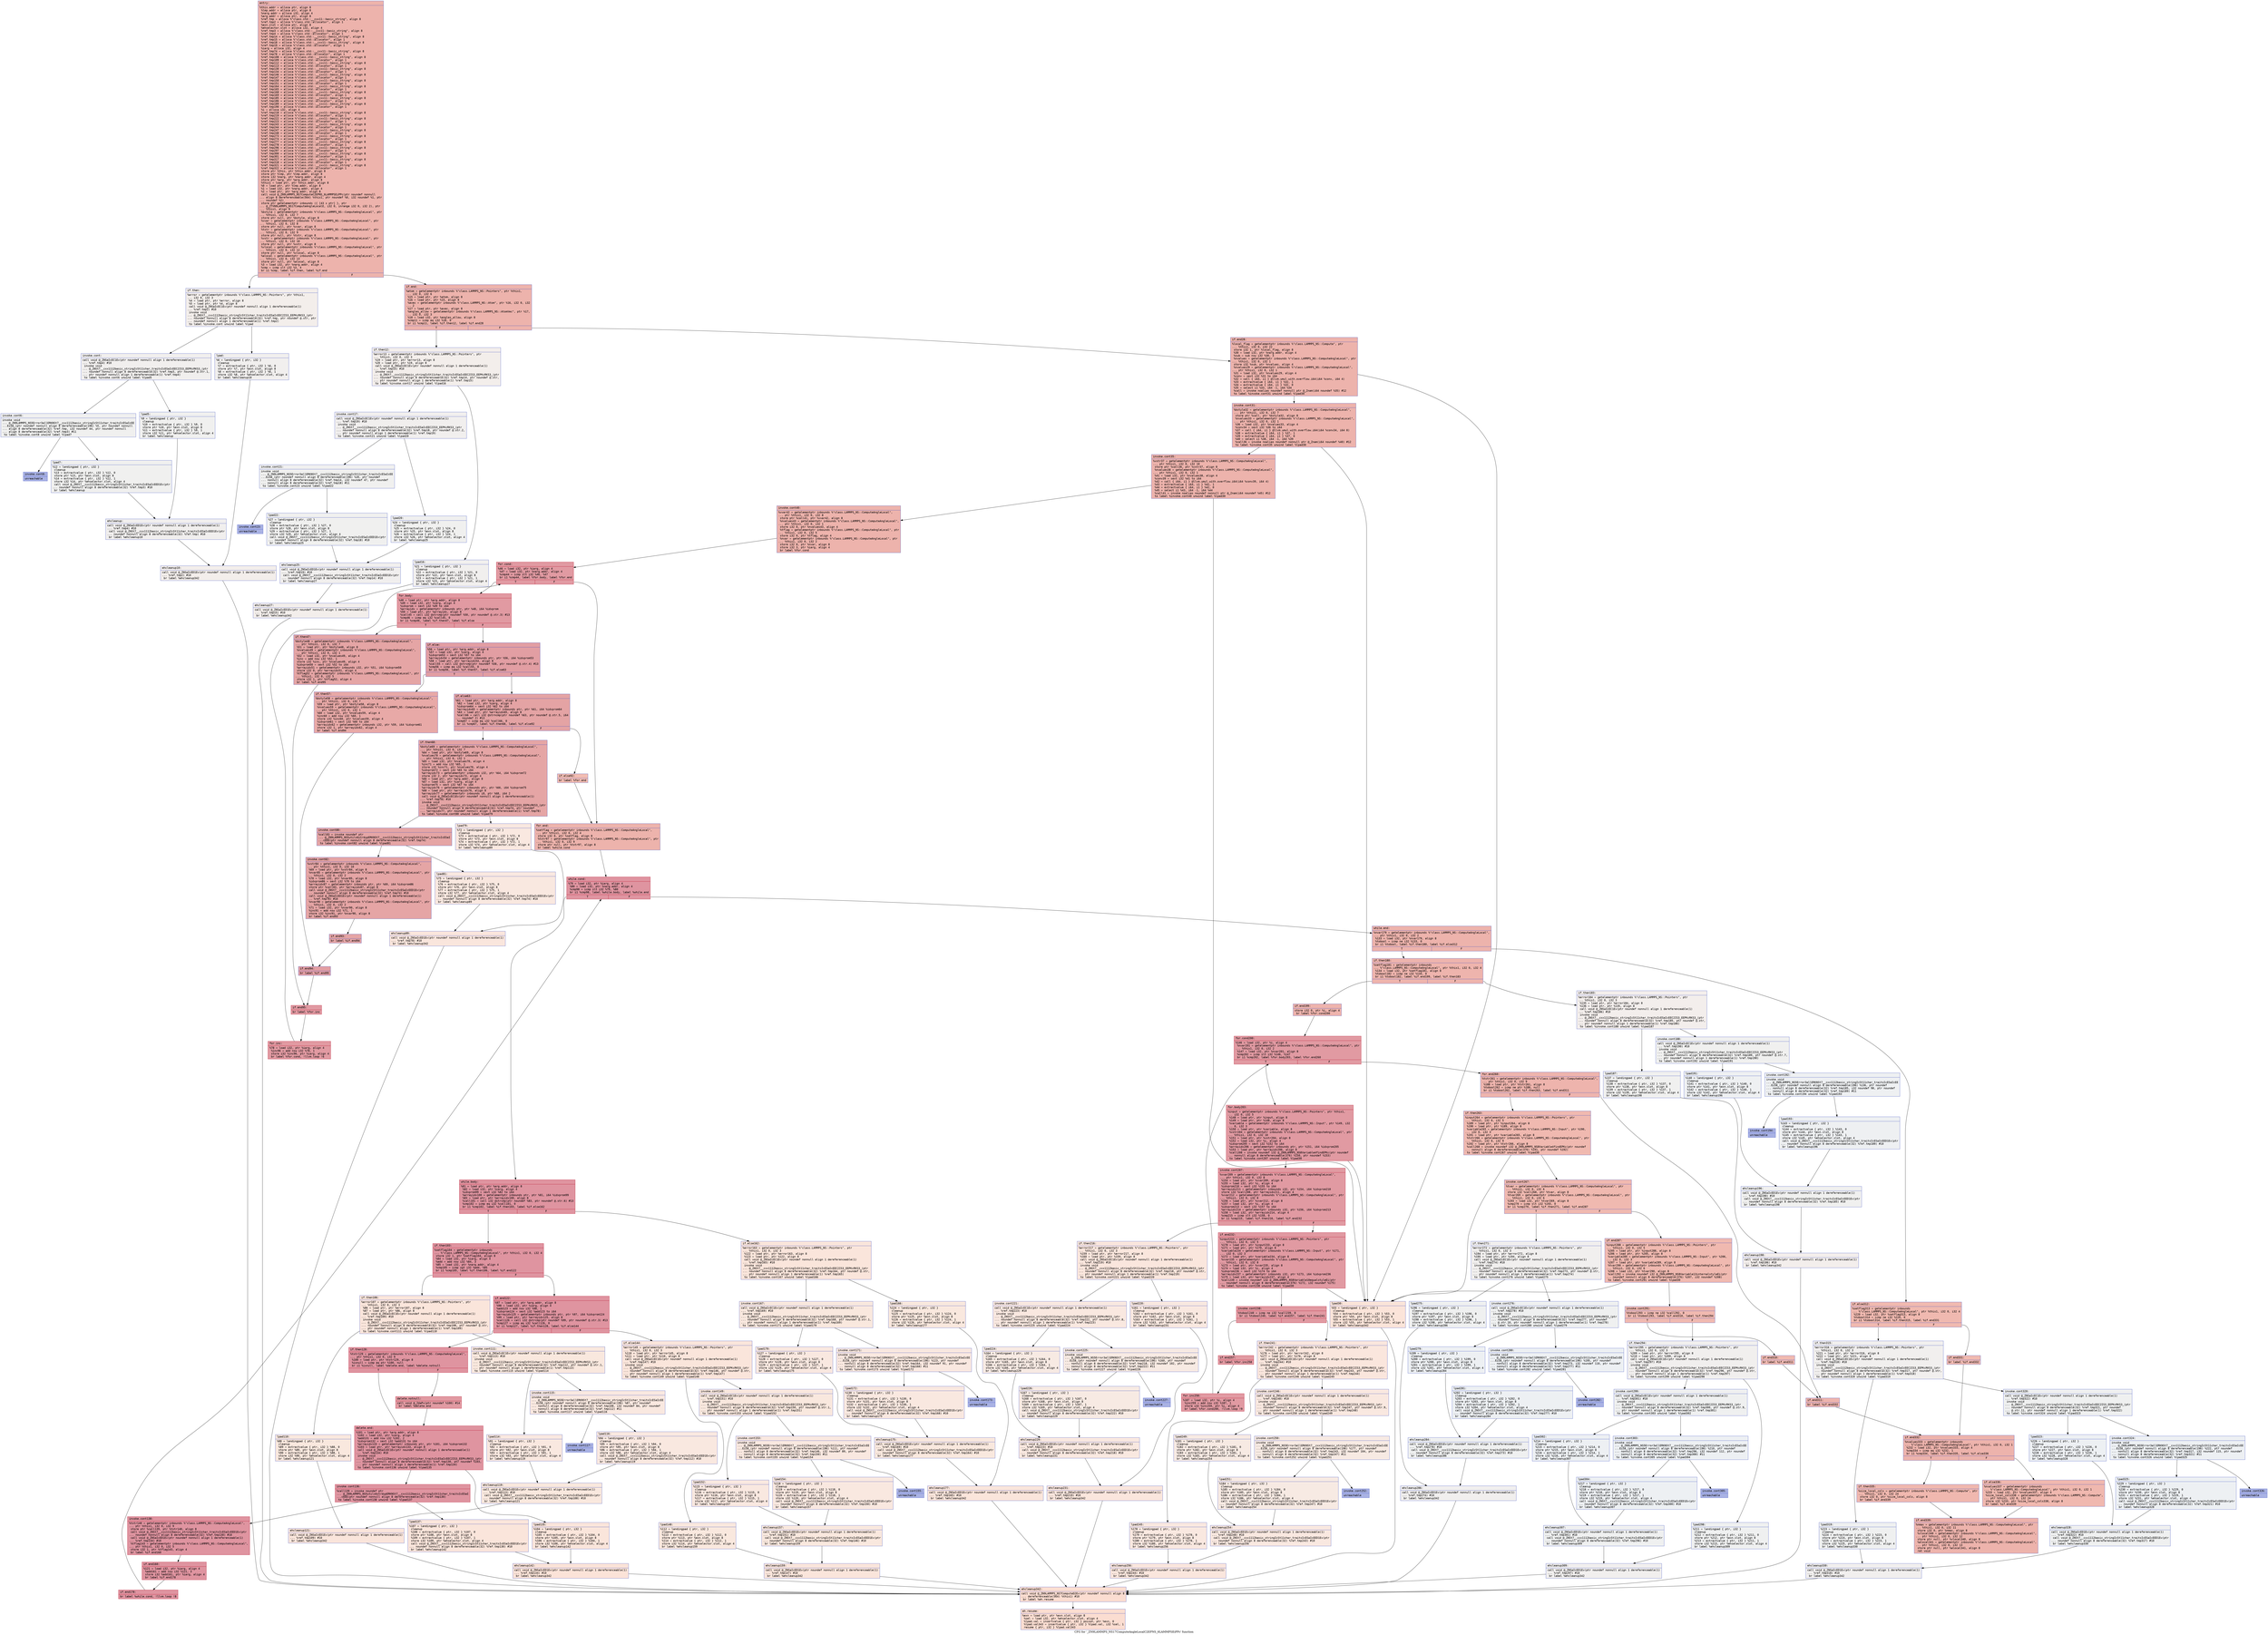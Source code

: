 digraph "CFG for '_ZN9LAMMPS_NS17ComputeAngleLocalC2EPNS_6LAMMPSEiPPc' function" {
	label="CFG for '_ZN9LAMMPS_NS17ComputeAngleLocalC2EPNS_6LAMMPSEiPPc' function";

	Node0x557870a80830 [shape=record,color="#3d50c3ff", style=filled, fillcolor="#d6524470" fontname="Courier",label="{entry:\l|  %this.addr = alloca ptr, align 8\l  %lmp.addr = alloca ptr, align 8\l  %narg.addr = alloca i32, align 4\l  %arg.addr = alloca ptr, align 8\l  %ref.tmp = alloca %\"class.std::__cxx11::basic_string\", align 8\l  %ref.tmp2 = alloca %\"class.std::allocator\", align 1\l  %exn.slot = alloca ptr, align 8\l  %ehselector.slot = alloca i32, align 4\l  %ref.tmp3 = alloca %\"class.std::__cxx11::basic_string\", align 8\l  %ref.tmp4 = alloca %\"class.std::allocator\", align 1\l  %ref.tmp14 = alloca %\"class.std::__cxx11::basic_string\", align 8\l  %ref.tmp15 = alloca %\"class.std::allocator\", align 1\l  %ref.tmp18 = alloca %\"class.std::__cxx11::basic_string\", align 8\l  %ref.tmp19 = alloca %\"class.std::allocator\", align 1\l  %iarg = alloca i32, align 4\l  %ref.tmp74 = alloca %\"class.std::__cxx11::basic_string\", align 8\l  %ref.tmp78 = alloca %\"class.std::allocator\", align 1\l  %ref.tmp108 = alloca %\"class.std::__cxx11::basic_string\", align 8\l  %ref.tmp109 = alloca %\"class.std::allocator\", align 1\l  %ref.tmp112 = alloca %\"class.std::__cxx11::basic_string\", align 8\l  %ref.tmp113 = alloca %\"class.std::allocator\", align 1\l  %ref.tmp130 = alloca %\"class.std::__cxx11::basic_string\", align 8\l  %ref.tmp134 = alloca %\"class.std::allocator\", align 1\l  %ref.tmp146 = alloca %\"class.std::__cxx11::basic_string\", align 8\l  %ref.tmp147 = alloca %\"class.std::allocator\", align 1\l  %ref.tmp150 = alloca %\"class.std::__cxx11::basic_string\", align 8\l  %ref.tmp151 = alloca %\"class.std::allocator\", align 1\l  %ref.tmp164 = alloca %\"class.std::__cxx11::basic_string\", align 8\l  %ref.tmp165 = alloca %\"class.std::allocator\", align 1\l  %ref.tmp168 = alloca %\"class.std::__cxx11::basic_string\", align 8\l  %ref.tmp169 = alloca %\"class.std::allocator\", align 1\l  %ref.tmp185 = alloca %\"class.std::__cxx11::basic_string\", align 8\l  %ref.tmp186 = alloca %\"class.std::allocator\", align 1\l  %ref.tmp189 = alloca %\"class.std::__cxx11::basic_string\", align 8\l  %ref.tmp190 = alloca %\"class.std::allocator\", align 1\l  %i = alloca i32, align 4\l  %ref.tmp218 = alloca %\"class.std::__cxx11::basic_string\", align 8\l  %ref.tmp219 = alloca %\"class.std::allocator\", align 1\l  %ref.tmp222 = alloca %\"class.std::__cxx11::basic_string\", align 8\l  %ref.tmp223 = alloca %\"class.std::allocator\", align 1\l  %ref.tmp243 = alloca %\"class.std::__cxx11::basic_string\", align 8\l  %ref.tmp244 = alloca %\"class.std::allocator\", align 1\l  %ref.tmp247 = alloca %\"class.std::__cxx11::basic_string\", align 8\l  %ref.tmp248 = alloca %\"class.std::allocator\", align 1\l  %ref.tmp273 = alloca %\"class.std::__cxx11::basic_string\", align 8\l  %ref.tmp274 = alloca %\"class.std::allocator\", align 1\l  %ref.tmp277 = alloca %\"class.std::__cxx11::basic_string\", align 8\l  %ref.tmp278 = alloca %\"class.std::allocator\", align 1\l  %ref.tmp296 = alloca %\"class.std::__cxx11::basic_string\", align 8\l  %ref.tmp297 = alloca %\"class.std::allocator\", align 1\l  %ref.tmp300 = alloca %\"class.std::__cxx11::basic_string\", align 8\l  %ref.tmp301 = alloca %\"class.std::allocator\", align 1\l  %ref.tmp317 = alloca %\"class.std::__cxx11::basic_string\", align 8\l  %ref.tmp318 = alloca %\"class.std::allocator\", align 1\l  %ref.tmp321 = alloca %\"class.std::__cxx11::basic_string\", align 8\l  %ref.tmp322 = alloca %\"class.std::allocator\", align 1\l  store ptr %this, ptr %this.addr, align 8\l  store ptr %lmp, ptr %lmp.addr, align 8\l  store i32 %narg, ptr %narg.addr, align 4\l  store ptr %arg, ptr %arg.addr, align 8\l  %this1 = load ptr, ptr %this.addr, align 8\l  %0 = load ptr, ptr %lmp.addr, align 8\l  %1 = load i32, ptr %narg.addr, align 4\l  %2 = load ptr, ptr %arg.addr, align 8\l  call void @_ZN9LAMMPS_NS7ComputeC2EPNS_6LAMMPSEiPPc(ptr noundef nonnull\l... align 8 dereferenceable(564) %this1, ptr noundef %0, i32 noundef %1, ptr\l... noundef %2)\l  store ptr getelementptr inbounds (\{ [43 x ptr] \}, ptr\l... @_ZTVN9LAMMPS_NS17ComputeAngleLocalE, i32 0, inrange i32 0, i32 2), ptr\l... %this1, align 8\l  %bstyle = getelementptr inbounds %\"class.LAMMPS_NS::ComputeAngleLocal\", ptr\l... %this1, i32 0, i32 7\l  store ptr null, ptr %bstyle, align 8\l  %vvar = getelementptr inbounds %\"class.LAMMPS_NS::ComputeAngleLocal\", ptr\l... %this1, i32 0, i32 8\l  store ptr null, ptr %vvar, align 8\l  %tstr = getelementptr inbounds %\"class.LAMMPS_NS::ComputeAngleLocal\", ptr\l... %this1, i32 0, i32 9\l  store ptr null, ptr %tstr, align 8\l  %vstr = getelementptr inbounds %\"class.LAMMPS_NS::ComputeAngleLocal\", ptr\l... %this1, i32 0, i32 10\l  store ptr null, ptr %vstr, align 8\l  %vlocal = getelementptr inbounds %\"class.LAMMPS_NS::ComputeAngleLocal\", ptr\l... %this1, i32 0, i32 12\l  store ptr null, ptr %vlocal, align 8\l  %alocal = getelementptr inbounds %\"class.LAMMPS_NS::ComputeAngleLocal\", ptr\l... %this1, i32 0, i32 13\l  store ptr null, ptr %alocal, align 8\l  %3 = load i32, ptr %narg.addr, align 4\l  %cmp = icmp slt i32 %3, 4\l  br i1 %cmp, label %if.then, label %if.end\l|{<s0>T|<s1>F}}"];
	Node0x557870a80830:s0 -> Node0x557870a85c50[tooltip="entry -> if.then\nProbability 0.00%" ];
	Node0x557870a80830:s1 -> Node0x557870a85d20[tooltip="entry -> if.end\nProbability 100.00%" ];
	Node0x557870a85c50 [shape=record,color="#3d50c3ff", style=filled, fillcolor="#e5d8d170" fontname="Courier",label="{if.then:\l|  %error = getelementptr inbounds %\"class.LAMMPS_NS::Pointers\", ptr %this1,\l... i32 0, i32 3\l  %4 = load ptr, ptr %error, align 8\l  %5 = load ptr, ptr %4, align 8\l  call void @_ZNSaIcEC1Ev(ptr noundef nonnull align 1 dereferenceable(1)\l... %ref.tmp2) #10\l  invoke void\l... @_ZNSt7__cxx1112basic_stringIcSt11char_traitsIcESaIcEEC2IS3_EEPKcRKS3_(ptr\l... noundef nonnull align 8 dereferenceable(32) %ref.tmp, ptr noundef @.str, ptr\l... noundef nonnull align 1 dereferenceable(1) %ref.tmp2)\l          to label %invoke.cont unwind label %lpad\l}"];
	Node0x557870a85c50 -> Node0x557870a81d50[tooltip="if.then -> invoke.cont\nProbability 50.00%" ];
	Node0x557870a85c50 -> Node0x557870a81e30[tooltip="if.then -> lpad\nProbability 50.00%" ];
	Node0x557870a81d50 [shape=record,color="#3d50c3ff", style=filled, fillcolor="#e0dbd870" fontname="Courier",label="{invoke.cont:\l|  call void @_ZNSaIcEC1Ev(ptr noundef nonnull align 1 dereferenceable(1)\l... %ref.tmp4) #10\l  invoke void\l... @_ZNSt7__cxx1112basic_stringIcSt11char_traitsIcESaIcEEC2IS3_EEPKcRKS3_(ptr\l... noundef nonnull align 8 dereferenceable(32) %ref.tmp3, ptr noundef @.str.1,\l... ptr noundef nonnull align 1 dereferenceable(1) %ref.tmp4)\l          to label %invoke.cont6 unwind label %lpad5\l}"];
	Node0x557870a81d50 -> Node0x557870a87010[tooltip="invoke.cont -> invoke.cont6\nProbability 50.00%" ];
	Node0x557870a81d50 -> Node0x557870a87060[tooltip="invoke.cont -> lpad5\nProbability 50.00%" ];
	Node0x557870a87010 [shape=record,color="#3d50c3ff", style=filled, fillcolor="#dedcdb70" fontname="Courier",label="{invoke.cont6:\l|  invoke void\l... @_ZN9LAMMPS_NS5Error3allERKNSt7__cxx1112basic_stringIcSt11char_traitsIcESaIcEE\l...EiS8_(ptr noundef nonnull align 8 dereferenceable(196) %5, ptr noundef nonnull\l... align 8 dereferenceable(32) %ref.tmp, i32 noundef 44, ptr noundef nonnull\l... align 8 dereferenceable(32) %ref.tmp3) #11\l          to label %invoke.cont8 unwind label %lpad7\l}"];
	Node0x557870a87010 -> Node0x557870a86fc0[tooltip="invoke.cont6 -> invoke.cont8\nProbability 0.00%" ];
	Node0x557870a87010 -> Node0x557870a87270[tooltip="invoke.cont6 -> lpad7\nProbability 100.00%" ];
	Node0x557870a86fc0 [shape=record,color="#3d50c3ff", style=filled, fillcolor="#3d50c370" fontname="Courier",label="{invoke.cont8:\l|  unreachable\l}"];
	Node0x557870a81e30 [shape=record,color="#3d50c3ff", style=filled, fillcolor="#e0dbd870" fontname="Courier",label="{lpad:\l|  %6 = landingpad \{ ptr, i32 \}\l          cleanup\l  %7 = extractvalue \{ ptr, i32 \} %6, 0\l  store ptr %7, ptr %exn.slot, align 8\l  %8 = extractvalue \{ ptr, i32 \} %6, 1\l  store i32 %8, ptr %ehselector.slot, align 4\l  br label %ehcleanup10\l}"];
	Node0x557870a81e30 -> Node0x557870a87930[tooltip="lpad -> ehcleanup10\nProbability 100.00%" ];
	Node0x557870a87060 [shape=record,color="#3d50c3ff", style=filled, fillcolor="#dedcdb70" fontname="Courier",label="{lpad5:\l|  %9 = landingpad \{ ptr, i32 \}\l          cleanup\l  %10 = extractvalue \{ ptr, i32 \} %9, 0\l  store ptr %10, ptr %exn.slot, align 8\l  %11 = extractvalue \{ ptr, i32 \} %9, 1\l  store i32 %11, ptr %ehselector.slot, align 4\l  br label %ehcleanup\l}"];
	Node0x557870a87060 -> Node0x557870a87c80[tooltip="lpad5 -> ehcleanup\nProbability 100.00%" ];
	Node0x557870a87270 [shape=record,color="#3d50c3ff", style=filled, fillcolor="#dedcdb70" fontname="Courier",label="{lpad7:\l|  %12 = landingpad \{ ptr, i32 \}\l          cleanup\l  %13 = extractvalue \{ ptr, i32 \} %12, 0\l  store ptr %13, ptr %exn.slot, align 8\l  %14 = extractvalue \{ ptr, i32 \} %12, 1\l  store i32 %14, ptr %ehselector.slot, align 4\l  call void @_ZNSt7__cxx1112basic_stringIcSt11char_traitsIcESaIcEED1Ev(ptr\l... noundef nonnull align 8 dereferenceable(32) %ref.tmp3) #10\l  br label %ehcleanup\l}"];
	Node0x557870a87270 -> Node0x557870a87c80[tooltip="lpad7 -> ehcleanup\nProbability 100.00%" ];
	Node0x557870a87c80 [shape=record,color="#3d50c3ff", style=filled, fillcolor="#e0dbd870" fontname="Courier",label="{ehcleanup:\l|  call void @_ZNSaIcED1Ev(ptr noundef nonnull align 1 dereferenceable(1)\l... %ref.tmp4) #10\l  call void @_ZNSt7__cxx1112basic_stringIcSt11char_traitsIcESaIcEED1Ev(ptr\l... noundef nonnull align 8 dereferenceable(32) %ref.tmp) #10\l  br label %ehcleanup10\l}"];
	Node0x557870a87c80 -> Node0x557870a87930[tooltip="ehcleanup -> ehcleanup10\nProbability 100.00%" ];
	Node0x557870a87930 [shape=record,color="#3d50c3ff", style=filled, fillcolor="#e5d8d170" fontname="Courier",label="{ehcleanup10:\l|  call void @_ZNSaIcED1Ev(ptr noundef nonnull align 1 dereferenceable(1)\l... %ref.tmp2) #10\l  br label %ehcleanup342\l}"];
	Node0x557870a87930 -> Node0x557870a886e0[tooltip="ehcleanup10 -> ehcleanup342\nProbability 100.00%" ];
	Node0x557870a85d20 [shape=record,color="#3d50c3ff", style=filled, fillcolor="#d6524470" fontname="Courier",label="{if.end:\l|  %atom = getelementptr inbounds %\"class.LAMMPS_NS::Pointers\", ptr %this1,\l... i32 0, i32 6\l  %15 = load ptr, ptr %atom, align 8\l  %16 = load ptr, ptr %15, align 8\l  %avec = getelementptr inbounds %\"class.LAMMPS_NS::Atom\", ptr %16, i32 0, i32\l... 2\l  %17 = load ptr, ptr %avec, align 8\l  %angles_allow = getelementptr inbounds %\"class.LAMMPS_NS::AtomVec\", ptr %17,\l... i32 0, i32 3\l  %18 = load i32, ptr %angles_allow, align 8\l  %cmp11 = icmp eq i32 %18, 0\l  br i1 %cmp11, label %if.then12, label %if.end28\l|{<s0>T|<s1>F}}"];
	Node0x557870a85d20:s0 -> Node0x557870a89530[tooltip="if.end -> if.then12\nProbability 0.00%" ];
	Node0x557870a85d20:s1 -> Node0x557870a895b0[tooltip="if.end -> if.end28\nProbability 100.00%" ];
	Node0x557870a89530 [shape=record,color="#3d50c3ff", style=filled, fillcolor="#e5d8d170" fontname="Courier",label="{if.then12:\l|  %error13 = getelementptr inbounds %\"class.LAMMPS_NS::Pointers\", ptr\l... %this1, i32 0, i32 3\l  %19 = load ptr, ptr %error13, align 8\l  %20 = load ptr, ptr %19, align 8\l  call void @_ZNSaIcEC1Ev(ptr noundef nonnull align 1 dereferenceable(1)\l... %ref.tmp15) #10\l  invoke void\l... @_ZNSt7__cxx1112basic_stringIcSt11char_traitsIcESaIcEEC2IS3_EEPKcRKS3_(ptr\l... noundef nonnull align 8 dereferenceable(32) %ref.tmp14, ptr noundef @.str,\l... ptr noundef nonnull align 1 dereferenceable(1) %ref.tmp15)\l          to label %invoke.cont17 unwind label %lpad16\l}"];
	Node0x557870a89530 -> Node0x557870a89aa0[tooltip="if.then12 -> invoke.cont17\nProbability 50.00%" ];
	Node0x557870a89530 -> Node0x557870a89b20[tooltip="if.then12 -> lpad16\nProbability 50.00%" ];
	Node0x557870a89aa0 [shape=record,color="#3d50c3ff", style=filled, fillcolor="#e0dbd870" fontname="Courier",label="{invoke.cont17:\l|  call void @_ZNSaIcEC1Ev(ptr noundef nonnull align 1 dereferenceable(1)\l... %ref.tmp19) #10\l  invoke void\l... @_ZNSt7__cxx1112basic_stringIcSt11char_traitsIcESaIcEEC2IS3_EEPKcRKS3_(ptr\l... noundef nonnull align 8 dereferenceable(32) %ref.tmp18, ptr noundef @.str.2,\l... ptr noundef nonnull align 1 dereferenceable(1) %ref.tmp19)\l          to label %invoke.cont21 unwind label %lpad20\l}"];
	Node0x557870a89aa0 -> Node0x557870a89d80[tooltip="invoke.cont17 -> invoke.cont21\nProbability 50.00%" ];
	Node0x557870a89aa0 -> Node0x557870a89dd0[tooltip="invoke.cont17 -> lpad20\nProbability 50.00%" ];
	Node0x557870a89d80 [shape=record,color="#3d50c3ff", style=filled, fillcolor="#dedcdb70" fontname="Courier",label="{invoke.cont21:\l|  invoke void\l... @_ZN9LAMMPS_NS5Error3allERKNSt7__cxx1112basic_stringIcSt11char_traitsIcESaIcEE\l...EiS8_(ptr noundef nonnull align 8 dereferenceable(196) %20, ptr noundef\l... nonnull align 8 dereferenceable(32) %ref.tmp14, i32 noundef 47, ptr noundef\l... nonnull align 8 dereferenceable(32) %ref.tmp18) #11\l          to label %invoke.cont23 unwind label %lpad22\l}"];
	Node0x557870a89d80 -> Node0x557870a89d30[tooltip="invoke.cont21 -> invoke.cont23\nProbability 0.00%" ];
	Node0x557870a89d80 -> Node0x557870a89fd0[tooltip="invoke.cont21 -> lpad22\nProbability 100.00%" ];
	Node0x557870a89d30 [shape=record,color="#3d50c3ff", style=filled, fillcolor="#3d50c370" fontname="Courier",label="{invoke.cont23:\l|  unreachable\l}"];
	Node0x557870a89b20 [shape=record,color="#3d50c3ff", style=filled, fillcolor="#e0dbd870" fontname="Courier",label="{lpad16:\l|  %21 = landingpad \{ ptr, i32 \}\l          cleanup\l  %22 = extractvalue \{ ptr, i32 \} %21, 0\l  store ptr %22, ptr %exn.slot, align 8\l  %23 = extractvalue \{ ptr, i32 \} %21, 1\l  store i32 %23, ptr %ehselector.slot, align 4\l  br label %ehcleanup27\l}"];
	Node0x557870a89b20 -> Node0x557870a8a590[tooltip="lpad16 -> ehcleanup27\nProbability 100.00%" ];
	Node0x557870a89dd0 [shape=record,color="#3d50c3ff", style=filled, fillcolor="#dedcdb70" fontname="Courier",label="{lpad20:\l|  %24 = landingpad \{ ptr, i32 \}\l          cleanup\l  %25 = extractvalue \{ ptr, i32 \} %24, 0\l  store ptr %25, ptr %exn.slot, align 8\l  %26 = extractvalue \{ ptr, i32 \} %24, 1\l  store i32 %26, ptr %ehselector.slot, align 4\l  br label %ehcleanup25\l}"];
	Node0x557870a89dd0 -> Node0x557870a8a8e0[tooltip="lpad20 -> ehcleanup25\nProbability 100.00%" ];
	Node0x557870a89fd0 [shape=record,color="#3d50c3ff", style=filled, fillcolor="#dedcdb70" fontname="Courier",label="{lpad22:\l|  %27 = landingpad \{ ptr, i32 \}\l          cleanup\l  %28 = extractvalue \{ ptr, i32 \} %27, 0\l  store ptr %28, ptr %exn.slot, align 8\l  %29 = extractvalue \{ ptr, i32 \} %27, 1\l  store i32 %29, ptr %ehselector.slot, align 4\l  call void @_ZNSt7__cxx1112basic_stringIcSt11char_traitsIcESaIcEED1Ev(ptr\l... noundef nonnull align 8 dereferenceable(32) %ref.tmp18) #10\l  br label %ehcleanup25\l}"];
	Node0x557870a89fd0 -> Node0x557870a8a8e0[tooltip="lpad22 -> ehcleanup25\nProbability 100.00%" ];
	Node0x557870a8a8e0 [shape=record,color="#3d50c3ff", style=filled, fillcolor="#e0dbd870" fontname="Courier",label="{ehcleanup25:\l|  call void @_ZNSaIcED1Ev(ptr noundef nonnull align 1 dereferenceable(1)\l... %ref.tmp19) #10\l  call void @_ZNSt7__cxx1112basic_stringIcSt11char_traitsIcESaIcEED1Ev(ptr\l... noundef nonnull align 8 dereferenceable(32) %ref.tmp14) #10\l  br label %ehcleanup27\l}"];
	Node0x557870a8a8e0 -> Node0x557870a8a590[tooltip="ehcleanup25 -> ehcleanup27\nProbability 100.00%" ];
	Node0x557870a8a590 [shape=record,color="#3d50c3ff", style=filled, fillcolor="#e5d8d170" fontname="Courier",label="{ehcleanup27:\l|  call void @_ZNSaIcED1Ev(ptr noundef nonnull align 1 dereferenceable(1)\l... %ref.tmp15) #10\l  br label %ehcleanup342\l}"];
	Node0x557870a8a590 -> Node0x557870a886e0[tooltip="ehcleanup27 -> ehcleanup342\nProbability 100.00%" ];
	Node0x557870a895b0 [shape=record,color="#3d50c3ff", style=filled, fillcolor="#d6524470" fontname="Courier",label="{if.end28:\l|  %local_flag = getelementptr inbounds %\"class.LAMMPS_NS::Compute\", ptr\l... %this1, i32 0, i32 22\l  store i32 1, ptr %local_flag, align 8\l  %30 = load i32, ptr %narg.addr, align 4\l  %sub = sub nsw i32 %30, 3\l  %nvalues = getelementptr inbounds %\"class.LAMMPS_NS::ComputeAngleLocal\", ptr\l... %this1, i32 0, i32 1\l  store i32 %sub, ptr %nvalues, align 4\l  %nvalues29 = getelementptr inbounds %\"class.LAMMPS_NS::ComputeAngleLocal\",\l... ptr %this1, i32 0, i32 1\l  %31 = load i32, ptr %nvalues29, align 4\l  %conv = sext i32 %31 to i64\l  %32 = call \{ i64, i1 \} @llvm.umul.with.overflow.i64(i64 %conv, i64 4)\l  %33 = extractvalue \{ i64, i1 \} %32, 1\l  %34 = extractvalue \{ i64, i1 \} %32, 0\l  %35 = select i1 %33, i64 -1, i64 %34\l  %call = invoke noalias noundef nonnull ptr @_Znam(i64 noundef %35) #12\l          to label %invoke.cont31 unwind label %lpad30\l}"];
	Node0x557870a895b0 -> Node0x557870a8c270[tooltip="if.end28 -> invoke.cont31\nProbability 100.00%" ];
	Node0x557870a895b0 -> Node0x557870a8c2f0[tooltip="if.end28 -> lpad30\nProbability 0.00%" ];
	Node0x557870a8c270 [shape=record,color="#3d50c3ff", style=filled, fillcolor="#d6524470" fontname="Courier",label="{invoke.cont31:\l|  %bstyle32 = getelementptr inbounds %\"class.LAMMPS_NS::ComputeAngleLocal\",\l... ptr %this1, i32 0, i32 7\l  store ptr %call, ptr %bstyle32, align 8\l  %nvalues33 = getelementptr inbounds %\"class.LAMMPS_NS::ComputeAngleLocal\",\l... ptr %this1, i32 0, i32 1\l  %36 = load i32, ptr %nvalues33, align 4\l  %conv34 = sext i32 %36 to i64\l  %37 = call \{ i64, i1 \} @llvm.umul.with.overflow.i64(i64 %conv34, i64 8)\l  %38 = extractvalue \{ i64, i1 \} %37, 1\l  %39 = extractvalue \{ i64, i1 \} %37, 0\l  %40 = select i1 %38, i64 -1, i64 %39\l  %call36 = invoke noalias noundef nonnull ptr @_Znam(i64 noundef %40) #12\l          to label %invoke.cont35 unwind label %lpad30\l}"];
	Node0x557870a8c270 -> Node0x557870a8cbb0[tooltip="invoke.cont31 -> invoke.cont35\nProbability 100.00%" ];
	Node0x557870a8c270 -> Node0x557870a8c2f0[tooltip="invoke.cont31 -> lpad30\nProbability 0.00%" ];
	Node0x557870a8cbb0 [shape=record,color="#3d50c3ff", style=filled, fillcolor="#d6524470" fontname="Courier",label="{invoke.cont35:\l|  %vstr37 = getelementptr inbounds %\"class.LAMMPS_NS::ComputeAngleLocal\",\l... ptr %this1, i32 0, i32 10\l  store ptr %call36, ptr %vstr37, align 8\l  %nvalues38 = getelementptr inbounds %\"class.LAMMPS_NS::ComputeAngleLocal\",\l... ptr %this1, i32 0, i32 1\l  %41 = load i32, ptr %nvalues38, align 4\l  %conv39 = sext i32 %41 to i64\l  %42 = call \{ i64, i1 \} @llvm.umul.with.overflow.i64(i64 %conv39, i64 4)\l  %43 = extractvalue \{ i64, i1 \} %42, 1\l  %44 = extractvalue \{ i64, i1 \} %42, 0\l  %45 = select i1 %43, i64 -1, i64 %44\l  %call41 = invoke noalias noundef nonnull ptr @_Znam(i64 noundef %45) #12\l          to label %invoke.cont40 unwind label %lpad30\l}"];
	Node0x557870a8cbb0 -> Node0x557870a8d320[tooltip="invoke.cont35 -> invoke.cont40\nProbability 100.00%" ];
	Node0x557870a8cbb0 -> Node0x557870a8c2f0[tooltip="invoke.cont35 -> lpad30\nProbability 0.00%" ];
	Node0x557870a8d320 [shape=record,color="#3d50c3ff", style=filled, fillcolor="#d6524470" fontname="Courier",label="{invoke.cont40:\l|  %vvar42 = getelementptr inbounds %\"class.LAMMPS_NS::ComputeAngleLocal\",\l... ptr %this1, i32 0, i32 8\l  store ptr %call41, ptr %vvar42, align 8\l  %nvalues43 = getelementptr inbounds %\"class.LAMMPS_NS::ComputeAngleLocal\",\l... ptr %this1, i32 0, i32 1\l  store i32 0, ptr %nvalues43, align 4\l  %tflag = getelementptr inbounds %\"class.LAMMPS_NS::ComputeAngleLocal\", ptr\l... %this1, i32 0, i32 5\l  store i32 0, ptr %tflag, align 4\l  %nvar = getelementptr inbounds %\"class.LAMMPS_NS::ComputeAngleLocal\", ptr\l... %this1, i32 0, i32 2\l  store i32 0, ptr %nvar, align 8\l  store i32 3, ptr %iarg, align 4\l  br label %for.cond\l}"];
	Node0x557870a8d320 -> Node0x557870a8da70[tooltip="invoke.cont40 -> for.cond\nProbability 100.00%" ];
	Node0x557870a8da70 [shape=record,color="#b70d28ff", style=filled, fillcolor="#bb1b2c70" fontname="Courier",label="{for.cond:\l|  %46 = load i32, ptr %iarg, align 4\l  %47 = load i32, ptr %narg.addr, align 4\l  %cmp44 = icmp slt i32 %46, %47\l  br i1 %cmp44, label %for.body, label %for.end\l|{<s0>T|<s1>F}}"];
	Node0x557870a8da70:s0 -> Node0x557870a8e520[tooltip="for.cond -> for.body\nProbability 96.88%" ];
	Node0x557870a8da70:s1 -> Node0x557870a8e5a0[tooltip="for.cond -> for.end\nProbability 3.12%" ];
	Node0x557870a8e520 [shape=record,color="#b70d28ff", style=filled, fillcolor="#bb1b2c70" fontname="Courier",label="{for.body:\l|  %48 = load ptr, ptr %arg.addr, align 8\l  %49 = load i32, ptr %iarg, align 4\l  %idxprom = sext i32 %49 to i64\l  %arrayidx = getelementptr inbounds ptr, ptr %48, i64 %idxprom\l  %50 = load ptr, ptr %arrayidx, align 8\l  %call45 = call i32 @strcmp(ptr noundef %50, ptr noundef @.str.3) #13\l  %cmp46 = icmp eq i32 %call45, 0\l  br i1 %cmp46, label %if.then47, label %if.else\l|{<s0>T|<s1>F}}"];
	Node0x557870a8e520:s0 -> Node0x557870a8ec80[tooltip="for.body -> if.then47\nProbability 37.50%" ];
	Node0x557870a8e520:s1 -> Node0x557870a8ed60[tooltip="for.body -> if.else\nProbability 62.50%" ];
	Node0x557870a8ec80 [shape=record,color="#3d50c3ff", style=filled, fillcolor="#c5333470" fontname="Courier",label="{if.then47:\l|  %bstyle48 = getelementptr inbounds %\"class.LAMMPS_NS::ComputeAngleLocal\",\l... ptr %this1, i32 0, i32 7\l  %51 = load ptr, ptr %bstyle48, align 8\l  %nvalues49 = getelementptr inbounds %\"class.LAMMPS_NS::ComputeAngleLocal\",\l... ptr %this1, i32 0, i32 1\l  %52 = load i32, ptr %nvalues49, align 4\l  %inc = add nsw i32 %52, 1\l  store i32 %inc, ptr %nvalues49, align 4\l  %idxprom50 = sext i32 %52 to i64\l  %arrayidx51 = getelementptr inbounds i32, ptr %51, i64 %idxprom50\l  store i32 0, ptr %arrayidx51, align 4\l  %tflag52 = getelementptr inbounds %\"class.LAMMPS_NS::ComputeAngleLocal\", ptr\l... %this1, i32 0, i32 5\l  store i32 1, ptr %tflag52, align 4\l  br label %if.end95\l}"];
	Node0x557870a8ec80 -> Node0x557870a8f6a0[tooltip="if.then47 -> if.end95\nProbability 100.00%" ];
	Node0x557870a8c2f0 [shape=record,color="#3d50c3ff", style=filled, fillcolor="#f5c1a970" fontname="Courier",label="{lpad30:\l|  %53 = landingpad \{ ptr, i32 \}\l          cleanup\l  %54 = extractvalue \{ ptr, i32 \} %53, 0\l  store ptr %54, ptr %exn.slot, align 8\l  %55 = extractvalue \{ ptr, i32 \} %53, 1\l  store i32 %55, ptr %ehselector.slot, align 4\l  br label %ehcleanup342\l}"];
	Node0x557870a8c2f0 -> Node0x557870a886e0[tooltip="lpad30 -> ehcleanup342\nProbability 100.00%" ];
	Node0x557870a8ed60 [shape=record,color="#3d50c3ff", style=filled, fillcolor="#be242e70" fontname="Courier",label="{if.else:\l|  %56 = load ptr, ptr %arg.addr, align 8\l  %57 = load i32, ptr %iarg, align 4\l  %idxprom53 = sext i32 %57 to i64\l  %arrayidx54 = getelementptr inbounds ptr, ptr %56, i64 %idxprom53\l  %58 = load ptr, ptr %arrayidx54, align 8\l  %call55 = call i32 @strcmp(ptr noundef %58, ptr noundef @.str.4) #13\l  %cmp56 = icmp eq i32 %call55, 0\l  br i1 %cmp56, label %if.then57, label %if.else63\l|{<s0>T|<s1>F}}"];
	Node0x557870a8ed60:s0 -> Node0x557870a8ff70[tooltip="if.else -> if.then57\nProbability 37.50%" ];
	Node0x557870a8ed60:s1 -> Node0x557870a8fff0[tooltip="if.else -> if.else63\nProbability 62.50%" ];
	Node0x557870a8ff70 [shape=record,color="#3d50c3ff", style=filled, fillcolor="#ca3b3770" fontname="Courier",label="{if.then57:\l|  %bstyle58 = getelementptr inbounds %\"class.LAMMPS_NS::ComputeAngleLocal\",\l... ptr %this1, i32 0, i32 7\l  %59 = load ptr, ptr %bstyle58, align 8\l  %nvalues59 = getelementptr inbounds %\"class.LAMMPS_NS::ComputeAngleLocal\",\l... ptr %this1, i32 0, i32 1\l  %60 = load i32, ptr %nvalues59, align 4\l  %inc60 = add nsw i32 %60, 1\l  store i32 %inc60, ptr %nvalues59, align 4\l  %idxprom61 = sext i32 %60 to i64\l  %arrayidx62 = getelementptr inbounds i32, ptr %59, i64 %idxprom61\l  store i32 1, ptr %arrayidx62, align 4\l  br label %if.end94\l}"];
	Node0x557870a8ff70 -> Node0x557870a907c0[tooltip="if.then57 -> if.end94\nProbability 100.00%" ];
	Node0x557870a8fff0 [shape=record,color="#3d50c3ff", style=filled, fillcolor="#c32e3170" fontname="Courier",label="{if.else63:\l|  %61 = load ptr, ptr %arg.addr, align 8\l  %62 = load i32, ptr %iarg, align 4\l  %idxprom64 = sext i32 %62 to i64\l  %arrayidx65 = getelementptr inbounds ptr, ptr %61, i64 %idxprom64\l  %63 = load ptr, ptr %arrayidx65, align 8\l  %call66 = call i32 @strncmp(ptr noundef %63, ptr noundef @.str.5, i64\l... noundef 2) #13\l  %cmp67 = icmp eq i32 %call66, 0\l  br i1 %cmp67, label %if.then68, label %if.else92\l|{<s0>T|<s1>F}}"];
	Node0x557870a8fff0:s0 -> Node0x557870a90d90[tooltip="if.else63 -> if.then68\nProbability 96.88%" ];
	Node0x557870a8fff0:s1 -> Node0x557870a90e40[tooltip="if.else63 -> if.else92\nProbability 3.12%" ];
	Node0x557870a90d90 [shape=record,color="#3d50c3ff", style=filled, fillcolor="#c5333470" fontname="Courier",label="{if.then68:\l|  %bstyle69 = getelementptr inbounds %\"class.LAMMPS_NS::ComputeAngleLocal\",\l... ptr %this1, i32 0, i32 7\l  %64 = load ptr, ptr %bstyle69, align 8\l  %nvalues70 = getelementptr inbounds %\"class.LAMMPS_NS::ComputeAngleLocal\",\l... ptr %this1, i32 0, i32 1\l  %65 = load i32, ptr %nvalues70, align 4\l  %inc71 = add nsw i32 %65, 1\l  store i32 %inc71, ptr %nvalues70, align 4\l  %idxprom72 = sext i32 %65 to i64\l  %arrayidx73 = getelementptr inbounds i32, ptr %64, i64 %idxprom72\l  store i32 2, ptr %arrayidx73, align 4\l  %66 = load ptr, ptr %arg.addr, align 8\l  %67 = load i32, ptr %iarg, align 4\l  %idxprom75 = sext i32 %67 to i64\l  %arrayidx76 = getelementptr inbounds ptr, ptr %66, i64 %idxprom75\l  %68 = load ptr, ptr %arrayidx76, align 8\l  %arrayidx77 = getelementptr inbounds i8, ptr %68, i64 2\l  call void @_ZNSaIcEC1Ev(ptr noundef nonnull align 1 dereferenceable(1)\l... %ref.tmp78) #10\l  invoke void\l... @_ZNSt7__cxx1112basic_stringIcSt11char_traitsIcESaIcEEC2IS3_EEPKcRKS3_(ptr\l... noundef nonnull align 8 dereferenceable(32) %ref.tmp74, ptr noundef\l... %arrayidx77, ptr noundef nonnull align 1 dereferenceable(1) %ref.tmp78)\l          to label %invoke.cont80 unwind label %lpad79\l}"];
	Node0x557870a90d90 -> Node0x557870a91b50[tooltip="if.then68 -> invoke.cont80\nProbability 100.00%" ];
	Node0x557870a90d90 -> Node0x557870a91bd0[tooltip="if.then68 -> lpad79\nProbability 0.00%" ];
	Node0x557870a91b50 [shape=record,color="#3d50c3ff", style=filled, fillcolor="#c5333470" fontname="Courier",label="{invoke.cont80:\l|  %call83 = invoke noundef ptr\l... @_ZN9LAMMPS_NS5utils6strdupERKNSt7__cxx1112basic_stringIcSt11char_traitsIcESaI\l...cEEE(ptr noundef nonnull align 8 dereferenceable(32) %ref.tmp74)\l          to label %invoke.cont82 unwind label %lpad81\l}"];
	Node0x557870a91b50 -> Node0x557870a91b00[tooltip="invoke.cont80 -> invoke.cont82\nProbability 100.00%" ];
	Node0x557870a91b50 -> Node0x557870a91ec0[tooltip="invoke.cont80 -> lpad81\nProbability 0.00%" ];
	Node0x557870a91b00 [shape=record,color="#3d50c3ff", style=filled, fillcolor="#c5333470" fontname="Courier",label="{invoke.cont82:\l|  %vstr84 = getelementptr inbounds %\"class.LAMMPS_NS::ComputeAngleLocal\",\l... ptr %this1, i32 0, i32 10\l  %69 = load ptr, ptr %vstr84, align 8\l  %nvar85 = getelementptr inbounds %\"class.LAMMPS_NS::ComputeAngleLocal\", ptr\l... %this1, i32 0, i32 2\l  %70 = load i32, ptr %nvar85, align 8\l  %idxprom86 = sext i32 %70 to i64\l  %arrayidx87 = getelementptr inbounds ptr, ptr %69, i64 %idxprom86\l  store ptr %call83, ptr %arrayidx87, align 8\l  call void @_ZNSt7__cxx1112basic_stringIcSt11char_traitsIcESaIcEED1Ev(ptr\l... noundef nonnull align 8 dereferenceable(32) %ref.tmp74) #10\l  call void @_ZNSaIcED1Ev(ptr noundef nonnull align 1 dereferenceable(1)\l... %ref.tmp78) #10\l  %nvar90 = getelementptr inbounds %\"class.LAMMPS_NS::ComputeAngleLocal\", ptr\l... %this1, i32 0, i32 2\l  %71 = load i32, ptr %nvar90, align 8\l  %inc91 = add nsw i32 %71, 1\l  store i32 %inc91, ptr %nvar90, align 8\l  br label %if.end93\l}"];
	Node0x557870a91b00 -> Node0x557870a86710[tooltip="invoke.cont82 -> if.end93\nProbability 100.00%" ];
	Node0x557870a91bd0 [shape=record,color="#3d50c3ff", style=filled, fillcolor="#f1ccb870" fontname="Courier",label="{lpad79:\l|  %72 = landingpad \{ ptr, i32 \}\l          cleanup\l  %73 = extractvalue \{ ptr, i32 \} %72, 0\l  store ptr %73, ptr %exn.slot, align 8\l  %74 = extractvalue \{ ptr, i32 \} %72, 1\l  store i32 %74, ptr %ehselector.slot, align 4\l  br label %ehcleanup89\l}"];
	Node0x557870a91bd0 -> Node0x557870a86ab0[tooltip="lpad79 -> ehcleanup89\nProbability 100.00%" ];
	Node0x557870a91ec0 [shape=record,color="#3d50c3ff", style=filled, fillcolor="#f1ccb870" fontname="Courier",label="{lpad81:\l|  %75 = landingpad \{ ptr, i32 \}\l          cleanup\l  %76 = extractvalue \{ ptr, i32 \} %75, 0\l  store ptr %76, ptr %exn.slot, align 8\l  %77 = extractvalue \{ ptr, i32 \} %75, 1\l  store i32 %77, ptr %ehselector.slot, align 4\l  call void @_ZNSt7__cxx1112basic_stringIcSt11char_traitsIcESaIcEED1Ev(ptr\l... noundef nonnull align 8 dereferenceable(32) %ref.tmp74) #10\l  br label %ehcleanup89\l}"];
	Node0x557870a91ec0 -> Node0x557870a86ab0[tooltip="lpad81 -> ehcleanup89\nProbability 100.00%" ];
	Node0x557870a86ab0 [shape=record,color="#3d50c3ff", style=filled, fillcolor="#f3c7b170" fontname="Courier",label="{ehcleanup89:\l|  call void @_ZNSaIcED1Ev(ptr noundef nonnull align 1 dereferenceable(1)\l... %ref.tmp78) #10\l  br label %ehcleanup342\l}"];
	Node0x557870a86ab0 -> Node0x557870a886e0[tooltip="ehcleanup89 -> ehcleanup342\nProbability 100.00%" ];
	Node0x557870a90e40 [shape=record,color="#3d50c3ff", style=filled, fillcolor="#e1675170" fontname="Courier",label="{if.else92:\l|  br label %for.end\l}"];
	Node0x557870a90e40 -> Node0x557870a8e5a0[tooltip="if.else92 -> for.end\nProbability 100.00%" ];
	Node0x557870a86710 [shape=record,color="#3d50c3ff", style=filled, fillcolor="#c5333470" fontname="Courier",label="{if.end93:\l|  br label %if.end94\l}"];
	Node0x557870a86710 -> Node0x557870a907c0[tooltip="if.end93 -> if.end94\nProbability 100.00%" ];
	Node0x557870a907c0 [shape=record,color="#3d50c3ff", style=filled, fillcolor="#be242e70" fontname="Courier",label="{if.end94:\l|  br label %if.end95\l}"];
	Node0x557870a907c0 -> Node0x557870a8f6a0[tooltip="if.end94 -> if.end95\nProbability 100.00%" ];
	Node0x557870a8f6a0 [shape=record,color="#b70d28ff", style=filled, fillcolor="#bb1b2c70" fontname="Courier",label="{if.end95:\l|  br label %for.inc\l}"];
	Node0x557870a8f6a0 -> Node0x557870a94620[tooltip="if.end95 -> for.inc\nProbability 100.00%" ];
	Node0x557870a94620 [shape=record,color="#b70d28ff", style=filled, fillcolor="#bb1b2c70" fontname="Courier",label="{for.inc:\l|  %78 = load i32, ptr %iarg, align 4\l  %inc96 = add nsw i32 %78, 1\l  store i32 %inc96, ptr %iarg, align 4\l  br label %for.cond, !llvm.loop !6\l}"];
	Node0x557870a94620 -> Node0x557870a8da70[tooltip="for.inc -> for.cond\nProbability 100.00%" ];
	Node0x557870a8e5a0 [shape=record,color="#3d50c3ff", style=filled, fillcolor="#d6524470" fontname="Courier",label="{for.end:\l|  %setflag = getelementptr inbounds %\"class.LAMMPS_NS::ComputeAngleLocal\",\l... ptr %this1, i32 0, i32 4\l  store i32 0, ptr %setflag, align 8\l  %tstr97 = getelementptr inbounds %\"class.LAMMPS_NS::ComputeAngleLocal\", ptr\l... %this1, i32 0, i32 9\l  store ptr null, ptr %tstr97, align 8\l  br label %while.cond\l}"];
	Node0x557870a8e5a0 -> Node0x557870a95740[tooltip="for.end -> while.cond\nProbability 100.00%" ];
	Node0x557870a95740 [shape=record,color="#b70d28ff", style=filled, fillcolor="#b70d2870" fontname="Courier",label="{while.cond:\l|  %79 = load i32, ptr %iarg, align 4\l  %80 = load i32, ptr %narg.addr, align 4\l  %cmp98 = icmp slt i32 %79, %80\l  br i1 %cmp98, label %while.body, label %while.end\l|{<s0>T|<s1>F}}"];
	Node0x557870a95740:s0 -> Node0x557870a959b0[tooltip="while.cond -> while.body\nProbability 96.88%" ];
	Node0x557870a95740:s1 -> Node0x557870a95a30[tooltip="while.cond -> while.end\nProbability 3.12%" ];
	Node0x557870a959b0 [shape=record,color="#b70d28ff", style=filled, fillcolor="#b70d2870" fontname="Courier",label="{while.body:\l|  %81 = load ptr, ptr %arg.addr, align 8\l  %82 = load i32, ptr %iarg, align 4\l  %idxprom99 = sext i32 %82 to i64\l  %arrayidx100 = getelementptr inbounds ptr, ptr %81, i64 %idxprom99\l  %83 = load ptr, ptr %arrayidx100, align 8\l  %call101 = call i32 @strcmp(ptr noundef %83, ptr noundef @.str.6) #13\l  %cmp102 = icmp eq i32 %call101, 0\l  br i1 %cmp102, label %if.then103, label %if.else162\l|{<s0>T|<s1>F}}"];
	Node0x557870a959b0:s0 -> Node0x557870a96050[tooltip="while.body -> if.then103\nProbability 100.00%" ];
	Node0x557870a959b0:s1 -> Node0x557870a960d0[tooltip="while.body -> if.else162\nProbability 0.00%" ];
	Node0x557870a96050 [shape=record,color="#b70d28ff", style=filled, fillcolor="#b70d2870" fontname="Courier",label="{if.then103:\l|  %setflag104 = getelementptr inbounds\l... %\"class.LAMMPS_NS::ComputeAngleLocal\", ptr %this1, i32 0, i32 4\l  store i32 1, ptr %setflag104, align 8\l  %84 = load i32, ptr %iarg, align 4\l  %add = add nsw i32 %84, 3\l  %85 = load i32, ptr %narg.addr, align 4\l  %cmp105 = icmp sgt i32 %add, %85\l  br i1 %cmp105, label %if.then106, label %if.end122\l|{<s0>T|<s1>F}}"];
	Node0x557870a96050:s0 -> Node0x557870a965f0[tooltip="if.then103 -> if.then106\nProbability 0.00%" ];
	Node0x557870a96050:s1 -> Node0x557870a96670[tooltip="if.then103 -> if.end122\nProbability 100.00%" ];
	Node0x557870a965f0 [shape=record,color="#3d50c3ff", style=filled, fillcolor="#f4c5ad70" fontname="Courier",label="{if.then106:\l|  %error107 = getelementptr inbounds %\"class.LAMMPS_NS::Pointers\", ptr\l... %this1, i32 0, i32 3\l  %86 = load ptr, ptr %error107, align 8\l  %87 = load ptr, ptr %86, align 8\l  call void @_ZNSaIcEC1Ev(ptr noundef nonnull align 1 dereferenceable(1)\l... %ref.tmp109) #10\l  invoke void\l... @_ZNSt7__cxx1112basic_stringIcSt11char_traitsIcESaIcEEC2IS3_EEPKcRKS3_(ptr\l... noundef nonnull align 8 dereferenceable(32) %ref.tmp108, ptr noundef @.str,\l... ptr noundef nonnull align 1 dereferenceable(1) %ref.tmp109)\l          to label %invoke.cont111 unwind label %lpad110\l}"];
	Node0x557870a965f0 -> Node0x557870a8b710[tooltip="if.then106 -> invoke.cont111\nProbability 50.00%" ];
	Node0x557870a965f0 -> Node0x557870a8b790[tooltip="if.then106 -> lpad110\nProbability 50.00%" ];
	Node0x557870a8b710 [shape=record,color="#3d50c3ff", style=filled, fillcolor="#f2cab570" fontname="Courier",label="{invoke.cont111:\l|  call void @_ZNSaIcEC1Ev(ptr noundef nonnull align 1 dereferenceable(1)\l... %ref.tmp113) #10\l  invoke void\l... @_ZNSt7__cxx1112basic_stringIcSt11char_traitsIcESaIcEEC2IS3_EEPKcRKS3_(ptr\l... noundef nonnull align 8 dereferenceable(32) %ref.tmp112, ptr noundef @.str.1,\l... ptr noundef nonnull align 1 dereferenceable(1) %ref.tmp113)\l          to label %invoke.cont115 unwind label %lpad114\l}"];
	Node0x557870a8b710 -> Node0x557870a8bab0[tooltip="invoke.cont111 -> invoke.cont115\nProbability 50.00%" ];
	Node0x557870a8b710 -> Node0x557870a8bb00[tooltip="invoke.cont111 -> lpad114\nProbability 50.00%" ];
	Node0x557870a8bab0 [shape=record,color="#3d50c3ff", style=filled, fillcolor="#f1ccb870" fontname="Courier",label="{invoke.cont115:\l|  invoke void\l... @_ZN9LAMMPS_NS5Error3allERKNSt7__cxx1112basic_stringIcSt11char_traitsIcESaIcEE\l...EiS8_(ptr noundef nonnull align 8 dereferenceable(196) %87, ptr noundef\l... nonnull align 8 dereferenceable(32) %ref.tmp108, i32 noundef 84, ptr noundef\l... nonnull align 8 dereferenceable(32) %ref.tmp112) #11\l          to label %invoke.cont117 unwind label %lpad116\l}"];
	Node0x557870a8bab0 -> Node0x557870a8ba60[tooltip="invoke.cont115 -> invoke.cont117\nProbability 0.00%" ];
	Node0x557870a8bab0 -> Node0x557870a8bdc0[tooltip="invoke.cont115 -> lpad116\nProbability 100.00%" ];
	Node0x557870a8ba60 [shape=record,color="#3d50c3ff", style=filled, fillcolor="#3d50c370" fontname="Courier",label="{invoke.cont117:\l|  unreachable\l}"];
	Node0x557870a8b790 [shape=record,color="#3d50c3ff", style=filled, fillcolor="#f2cab570" fontname="Courier",label="{lpad110:\l|  %88 = landingpad \{ ptr, i32 \}\l          cleanup\l  %89 = extractvalue \{ ptr, i32 \} %88, 0\l  store ptr %89, ptr %exn.slot, align 8\l  %90 = extractvalue \{ ptr, i32 \} %88, 1\l  store i32 %90, ptr %ehselector.slot, align 4\l  br label %ehcleanup121\l}"];
	Node0x557870a8b790 -> Node0x557870a983b0[tooltip="lpad110 -> ehcleanup121\nProbability 100.00%" ];
	Node0x557870a8bb00 [shape=record,color="#3d50c3ff", style=filled, fillcolor="#f1ccb870" fontname="Courier",label="{lpad114:\l|  %91 = landingpad \{ ptr, i32 \}\l          cleanup\l  %92 = extractvalue \{ ptr, i32 \} %91, 0\l  store ptr %92, ptr %exn.slot, align 8\l  %93 = extractvalue \{ ptr, i32 \} %91, 1\l  store i32 %93, ptr %ehselector.slot, align 4\l  br label %ehcleanup119\l}"];
	Node0x557870a8bb00 -> Node0x557870a986d0[tooltip="lpad114 -> ehcleanup119\nProbability 100.00%" ];
	Node0x557870a8bdc0 [shape=record,color="#3d50c3ff", style=filled, fillcolor="#f1ccb870" fontname="Courier",label="{lpad116:\l|  %94 = landingpad \{ ptr, i32 \}\l          cleanup\l  %95 = extractvalue \{ ptr, i32 \} %94, 0\l  store ptr %95, ptr %exn.slot, align 8\l  %96 = extractvalue \{ ptr, i32 \} %94, 1\l  store i32 %96, ptr %ehselector.slot, align 4\l  call void @_ZNSt7__cxx1112basic_stringIcSt11char_traitsIcESaIcEED1Ev(ptr\l... noundef nonnull align 8 dereferenceable(32) %ref.tmp112) #10\l  br label %ehcleanup119\l}"];
	Node0x557870a8bdc0 -> Node0x557870a986d0[tooltip="lpad116 -> ehcleanup119\nProbability 100.00%" ];
	Node0x557870a986d0 [shape=record,color="#3d50c3ff", style=filled, fillcolor="#f2cab570" fontname="Courier",label="{ehcleanup119:\l|  call void @_ZNSaIcED1Ev(ptr noundef nonnull align 1 dereferenceable(1)\l... %ref.tmp113) #10\l  call void @_ZNSt7__cxx1112basic_stringIcSt11char_traitsIcESaIcEED1Ev(ptr\l... noundef nonnull align 8 dereferenceable(32) %ref.tmp108) #10\l  br label %ehcleanup121\l}"];
	Node0x557870a986d0 -> Node0x557870a983b0[tooltip="ehcleanup119 -> ehcleanup121\nProbability 100.00%" ];
	Node0x557870a983b0 [shape=record,color="#3d50c3ff", style=filled, fillcolor="#f4c5ad70" fontname="Courier",label="{ehcleanup121:\l|  call void @_ZNSaIcED1Ev(ptr noundef nonnull align 1 dereferenceable(1)\l... %ref.tmp109) #10\l  br label %ehcleanup342\l}"];
	Node0x557870a983b0 -> Node0x557870a886e0[tooltip="ehcleanup121 -> ehcleanup342\nProbability 100.00%" ];
	Node0x557870a96670 [shape=record,color="#b70d28ff", style=filled, fillcolor="#b70d2870" fontname="Courier",label="{if.end122:\l|  %97 = load ptr, ptr %arg.addr, align 8\l  %98 = load i32, ptr %iarg, align 4\l  %add123 = add nsw i32 %98, 1\l  %idxprom124 = sext i32 %add123 to i64\l  %arrayidx125 = getelementptr inbounds ptr, ptr %97, i64 %idxprom124\l  %99 = load ptr, ptr %arrayidx125, align 8\l  %call126 = call i32 @strcmp(ptr noundef %99, ptr noundef @.str.3) #13\l  %cmp127 = icmp eq i32 %call126, 0\l  br i1 %cmp127, label %if.then128, label %if.else144\l|{<s0>T|<s1>F}}"];
	Node0x557870a96670:s0 -> Node0x557870a99d70[tooltip="if.end122 -> if.then128\nProbability 100.00%" ];
	Node0x557870a96670:s1 -> Node0x557870a99dc0[tooltip="if.end122 -> if.else144\nProbability 0.00%" ];
	Node0x557870a99d70 [shape=record,color="#b70d28ff", style=filled, fillcolor="#b70d2870" fontname="Courier",label="{if.then128:\l|  %tstr129 = getelementptr inbounds %\"class.LAMMPS_NS::ComputeAngleLocal\",\l... ptr %this1, i32 0, i32 9\l  %100 = load ptr, ptr %tstr129, align 8\l  %isnull = icmp eq ptr %100, null\l  br i1 %isnull, label %delete.end, label %delete.notnull\l|{<s0>T|<s1>F}}"];
	Node0x557870a99d70:s0 -> Node0x557870a9a100[tooltip="if.then128 -> delete.end\nProbability 37.50%" ];
	Node0x557870a99d70:s1 -> Node0x557870a9a180[tooltip="if.then128 -> delete.notnull\nProbability 62.50%" ];
	Node0x557870a9a180 [shape=record,color="#b70d28ff", style=filled, fillcolor="#bb1b2c70" fontname="Courier",label="{delete.notnull:\l|  call void @_ZdaPv(ptr noundef %100) #14\l  br label %delete.end\l}"];
	Node0x557870a9a180 -> Node0x557870a9a100[tooltip="delete.notnull -> delete.end\nProbability 100.00%" ];
	Node0x557870a9a100 [shape=record,color="#b70d28ff", style=filled, fillcolor="#b70d2870" fontname="Courier",label="{delete.end:\l|  %101 = load ptr, ptr %arg.addr, align 8\l  %102 = load i32, ptr %iarg, align 4\l  %add131 = add nsw i32 %102, 2\l  %idxprom132 = sext i32 %add131 to i64\l  %arrayidx133 = getelementptr inbounds ptr, ptr %101, i64 %idxprom132\l  %103 = load ptr, ptr %arrayidx133, align 8\l  call void @_ZNSaIcEC1Ev(ptr noundef nonnull align 1 dereferenceable(1)\l... %ref.tmp134) #10\l  invoke void\l... @_ZNSt7__cxx1112basic_stringIcSt11char_traitsIcESaIcEEC2IS3_EEPKcRKS3_(ptr\l... noundef nonnull align 8 dereferenceable(32) %ref.tmp130, ptr noundef %103,\l... ptr noundef nonnull align 1 dereferenceable(1) %ref.tmp134)\l          to label %invoke.cont136 unwind label %lpad135\l}"];
	Node0x557870a9a100 -> Node0x557870a9a9d0[tooltip="delete.end -> invoke.cont136\nProbability 100.00%" ];
	Node0x557870a9a100 -> Node0x557870a9aa50[tooltip="delete.end -> lpad135\nProbability 0.00%" ];
	Node0x557870a9a9d0 [shape=record,color="#b70d28ff", style=filled, fillcolor="#b70d2870" fontname="Courier",label="{invoke.cont136:\l|  %call139 = invoke noundef ptr\l... @_ZN9LAMMPS_NS5utils6strdupERKNSt7__cxx1112basic_stringIcSt11char_traitsIcESaI\l...cEEE(ptr noundef nonnull align 8 dereferenceable(32) %ref.tmp130)\l          to label %invoke.cont138 unwind label %lpad137\l}"];
	Node0x557870a9a9d0 -> Node0x557870a9a980[tooltip="invoke.cont136 -> invoke.cont138\nProbability 100.00%" ];
	Node0x557870a9a9d0 -> Node0x557870a9ace0[tooltip="invoke.cont136 -> lpad137\nProbability 0.00%" ];
	Node0x557870a9a980 [shape=record,color="#b70d28ff", style=filled, fillcolor="#b70d2870" fontname="Courier",label="{invoke.cont138:\l|  %tstr140 = getelementptr inbounds %\"class.LAMMPS_NS::ComputeAngleLocal\",\l... ptr %this1, i32 0, i32 9\l  store ptr %call139, ptr %tstr140, align 8\l  call void @_ZNSt7__cxx1112basic_stringIcSt11char_traitsIcESaIcEED1Ev(ptr\l... noundef nonnull align 8 dereferenceable(32) %ref.tmp130) #10\l  call void @_ZNSaIcED1Ev(ptr noundef nonnull align 1 dereferenceable(1)\l... %ref.tmp134) #10\l  %tflag143 = getelementptr inbounds %\"class.LAMMPS_NS::ComputeAngleLocal\",\l... ptr %this1, i32 0, i32 5\l  store i32 1, ptr %tflag143, align 4\l  br label %if.end160\l}"];
	Node0x557870a9a980 -> Node0x557870a9b390[tooltip="invoke.cont138 -> if.end160\nProbability 100.00%" ];
	Node0x557870a9aa50 [shape=record,color="#3d50c3ff", style=filled, fillcolor="#f4c5ad70" fontname="Courier",label="{lpad135:\l|  %104 = landingpad \{ ptr, i32 \}\l          cleanup\l  %105 = extractvalue \{ ptr, i32 \} %104, 0\l  store ptr %105, ptr %exn.slot, align 8\l  %106 = extractvalue \{ ptr, i32 \} %104, 1\l  store i32 %106, ptr %ehselector.slot, align 4\l  br label %ehcleanup142\l}"];
	Node0x557870a9aa50 -> Node0x557870a9b710[tooltip="lpad135 -> ehcleanup142\nProbability 100.00%" ];
	Node0x557870a9ace0 [shape=record,color="#3d50c3ff", style=filled, fillcolor="#f4c5ad70" fontname="Courier",label="{lpad137:\l|  %107 = landingpad \{ ptr, i32 \}\l          cleanup\l  %108 = extractvalue \{ ptr, i32 \} %107, 0\l  store ptr %108, ptr %exn.slot, align 8\l  %109 = extractvalue \{ ptr, i32 \} %107, 1\l  store i32 %109, ptr %ehselector.slot, align 4\l  call void @_ZNSt7__cxx1112basic_stringIcSt11char_traitsIcESaIcEED1Ev(ptr\l... noundef nonnull align 8 dereferenceable(32) %ref.tmp130) #10\l  br label %ehcleanup142\l}"];
	Node0x557870a9ace0 -> Node0x557870a9b710[tooltip="lpad137 -> ehcleanup142\nProbability 100.00%" ];
	Node0x557870a9b710 [shape=record,color="#3d50c3ff", style=filled, fillcolor="#f6bfa670" fontname="Courier",label="{ehcleanup142:\l|  call void @_ZNSaIcED1Ev(ptr noundef nonnull align 1 dereferenceable(1)\l... %ref.tmp134) #10\l  br label %ehcleanup342\l}"];
	Node0x557870a9b710 -> Node0x557870a886e0[tooltip="ehcleanup142 -> ehcleanup342\nProbability 100.00%" ];
	Node0x557870a99dc0 [shape=record,color="#3d50c3ff", style=filled, fillcolor="#f4c5ad70" fontname="Courier",label="{if.else144:\l|  %error145 = getelementptr inbounds %\"class.LAMMPS_NS::Pointers\", ptr\l... %this1, i32 0, i32 3\l  %110 = load ptr, ptr %error145, align 8\l  %111 = load ptr, ptr %110, align 8\l  call void @_ZNSaIcEC1Ev(ptr noundef nonnull align 1 dereferenceable(1)\l... %ref.tmp147) #10\l  invoke void\l... @_ZNSt7__cxx1112basic_stringIcSt11char_traitsIcESaIcEEC2IS3_EEPKcRKS3_(ptr\l... noundef nonnull align 8 dereferenceable(32) %ref.tmp146, ptr noundef @.str,\l... ptr noundef nonnull align 1 dereferenceable(1) %ref.tmp147)\l          to label %invoke.cont149 unwind label %lpad148\l}"];
	Node0x557870a99dc0 -> Node0x557870a9c0c0[tooltip="if.else144 -> invoke.cont149\nProbability 50.00%" ];
	Node0x557870a99dc0 -> Node0x557870a9c140[tooltip="if.else144 -> lpad148\nProbability 50.00%" ];
	Node0x557870a9c0c0 [shape=record,color="#3d50c3ff", style=filled, fillcolor="#f2cab570" fontname="Courier",label="{invoke.cont149:\l|  call void @_ZNSaIcEC1Ev(ptr noundef nonnull align 1 dereferenceable(1)\l... %ref.tmp151) #10\l  invoke void\l... @_ZNSt7__cxx1112basic_stringIcSt11char_traitsIcESaIcEEC2IS3_EEPKcRKS3_(ptr\l... noundef nonnull align 8 dereferenceable(32) %ref.tmp150, ptr noundef @.str.1,\l... ptr noundef nonnull align 1 dereferenceable(1) %ref.tmp151)\l          to label %invoke.cont153 unwind label %lpad152\l}"];
	Node0x557870a9c0c0 -> Node0x557870a9c460[tooltip="invoke.cont149 -> invoke.cont153\nProbability 50.00%" ];
	Node0x557870a9c0c0 -> Node0x557870a9c4b0[tooltip="invoke.cont149 -> lpad152\nProbability 50.00%" ];
	Node0x557870a9c460 [shape=record,color="#3d50c3ff", style=filled, fillcolor="#f1ccb870" fontname="Courier",label="{invoke.cont153:\l|  invoke void\l... @_ZN9LAMMPS_NS5Error3allERKNSt7__cxx1112basic_stringIcSt11char_traitsIcESaIcEE\l...EiS8_(ptr noundef nonnull align 8 dereferenceable(196) %111, ptr noundef\l... nonnull align 8 dereferenceable(32) %ref.tmp146, i32 noundef 89, ptr noundef\l... nonnull align 8 dereferenceable(32) %ref.tmp150) #11\l          to label %invoke.cont155 unwind label %lpad154\l}"];
	Node0x557870a9c460 -> Node0x557870a9c410[tooltip="invoke.cont153 -> invoke.cont155\nProbability 0.00%" ];
	Node0x557870a9c460 -> Node0x557870a9c770[tooltip="invoke.cont153 -> lpad154\nProbability 100.00%" ];
	Node0x557870a9c410 [shape=record,color="#3d50c3ff", style=filled, fillcolor="#3d50c370" fontname="Courier",label="{invoke.cont155:\l|  unreachable\l}"];
	Node0x557870a9c140 [shape=record,color="#3d50c3ff", style=filled, fillcolor="#f2cab570" fontname="Courier",label="{lpad148:\l|  %112 = landingpad \{ ptr, i32 \}\l          cleanup\l  %113 = extractvalue \{ ptr, i32 \} %112, 0\l  store ptr %113, ptr %exn.slot, align 8\l  %114 = extractvalue \{ ptr, i32 \} %112, 1\l  store i32 %114, ptr %ehselector.slot, align 4\l  br label %ehcleanup159\l}"];
	Node0x557870a9c140 -> Node0x557870a9cd30[tooltip="lpad148 -> ehcleanup159\nProbability 100.00%" ];
	Node0x557870a9c4b0 [shape=record,color="#3d50c3ff", style=filled, fillcolor="#f1ccb870" fontname="Courier",label="{lpad152:\l|  %115 = landingpad \{ ptr, i32 \}\l          cleanup\l  %116 = extractvalue \{ ptr, i32 \} %115, 0\l  store ptr %116, ptr %exn.slot, align 8\l  %117 = extractvalue \{ ptr, i32 \} %115, 1\l  store i32 %117, ptr %ehselector.slot, align 4\l  br label %ehcleanup157\l}"];
	Node0x557870a9c4b0 -> Node0x557870a9d080[tooltip="lpad152 -> ehcleanup157\nProbability 100.00%" ];
	Node0x557870a9c770 [shape=record,color="#3d50c3ff", style=filled, fillcolor="#f1ccb870" fontname="Courier",label="{lpad154:\l|  %118 = landingpad \{ ptr, i32 \}\l          cleanup\l  %119 = extractvalue \{ ptr, i32 \} %118, 0\l  store ptr %119, ptr %exn.slot, align 8\l  %120 = extractvalue \{ ptr, i32 \} %118, 1\l  store i32 %120, ptr %ehselector.slot, align 4\l  call void @_ZNSt7__cxx1112basic_stringIcSt11char_traitsIcESaIcEED1Ev(ptr\l... noundef nonnull align 8 dereferenceable(32) %ref.tmp150) #10\l  br label %ehcleanup157\l}"];
	Node0x557870a9c770 -> Node0x557870a9d080[tooltip="lpad154 -> ehcleanup157\nProbability 100.00%" ];
	Node0x557870a9d080 [shape=record,color="#3d50c3ff", style=filled, fillcolor="#f2cab570" fontname="Courier",label="{ehcleanup157:\l|  call void @_ZNSaIcED1Ev(ptr noundef nonnull align 1 dereferenceable(1)\l... %ref.tmp151) #10\l  call void @_ZNSt7__cxx1112basic_stringIcSt11char_traitsIcESaIcEED1Ev(ptr\l... noundef nonnull align 8 dereferenceable(32) %ref.tmp146) #10\l  br label %ehcleanup159\l}"];
	Node0x557870a9d080 -> Node0x557870a9cd30[tooltip="ehcleanup157 -> ehcleanup159\nProbability 100.00%" ];
	Node0x557870a9cd30 [shape=record,color="#3d50c3ff", style=filled, fillcolor="#f4c5ad70" fontname="Courier",label="{ehcleanup159:\l|  call void @_ZNSaIcED1Ev(ptr noundef nonnull align 1 dereferenceable(1)\l... %ref.tmp147) #10\l  br label %ehcleanup342\l}"];
	Node0x557870a9cd30 -> Node0x557870a886e0[tooltip="ehcleanup159 -> ehcleanup342\nProbability 100.00%" ];
	Node0x557870a9b390 [shape=record,color="#b70d28ff", style=filled, fillcolor="#b70d2870" fontname="Courier",label="{if.end160:\l|  %121 = load i32, ptr %iarg, align 4\l  %add161 = add nsw i32 %121, 3\l  store i32 %add161, ptr %iarg, align 4\l  br label %if.end178\l}"];
	Node0x557870a9b390 -> Node0x557870a9db50[tooltip="if.end160 -> if.end178\nProbability 100.00%" ];
	Node0x557870a960d0 [shape=record,color="#3d50c3ff", style=filled, fillcolor="#f4c5ad70" fontname="Courier",label="{if.else162:\l|  %error163 = getelementptr inbounds %\"class.LAMMPS_NS::Pointers\", ptr\l... %this1, i32 0, i32 3\l  %122 = load ptr, ptr %error163, align 8\l  %123 = load ptr, ptr %122, align 8\l  call void @_ZNSaIcEC1Ev(ptr noundef nonnull align 1 dereferenceable(1)\l... %ref.tmp165) #10\l  invoke void\l... @_ZNSt7__cxx1112basic_stringIcSt11char_traitsIcESaIcEEC2IS3_EEPKcRKS3_(ptr\l... noundef nonnull align 8 dereferenceable(32) %ref.tmp164, ptr noundef @.str,\l... ptr noundef nonnull align 1 dereferenceable(1) %ref.tmp165)\l          to label %invoke.cont167 unwind label %lpad166\l}"];
	Node0x557870a960d0 -> Node0x557870a9df80[tooltip="if.else162 -> invoke.cont167\nProbability 50.00%" ];
	Node0x557870a960d0 -> Node0x557870a9e000[tooltip="if.else162 -> lpad166\nProbability 50.00%" ];
	Node0x557870a9df80 [shape=record,color="#3d50c3ff", style=filled, fillcolor="#f2cab570" fontname="Courier",label="{invoke.cont167:\l|  call void @_ZNSaIcEC1Ev(ptr noundef nonnull align 1 dereferenceable(1)\l... %ref.tmp169) #10\l  invoke void\l... @_ZNSt7__cxx1112basic_stringIcSt11char_traitsIcESaIcEEC2IS3_EEPKcRKS3_(ptr\l... noundef nonnull align 8 dereferenceable(32) %ref.tmp168, ptr noundef @.str.1,\l... ptr noundef nonnull align 1 dereferenceable(1) %ref.tmp169)\l          to label %invoke.cont171 unwind label %lpad170\l}"];
	Node0x557870a9df80 -> Node0x557870a9e320[tooltip="invoke.cont167 -> invoke.cont171\nProbability 50.00%" ];
	Node0x557870a9df80 -> Node0x557870a9e370[tooltip="invoke.cont167 -> lpad170\nProbability 50.00%" ];
	Node0x557870a9e320 [shape=record,color="#3d50c3ff", style=filled, fillcolor="#f1ccb870" fontname="Courier",label="{invoke.cont171:\l|  invoke void\l... @_ZN9LAMMPS_NS5Error3allERKNSt7__cxx1112basic_stringIcSt11char_traitsIcESaIcEE\l...EiS8_(ptr noundef nonnull align 8 dereferenceable(196) %123, ptr noundef\l... nonnull align 8 dereferenceable(32) %ref.tmp164, i32 noundef 91, ptr noundef\l... nonnull align 8 dereferenceable(32) %ref.tmp168) #11\l          to label %invoke.cont173 unwind label %lpad172\l}"];
	Node0x557870a9e320 -> Node0x557870a9e2d0[tooltip="invoke.cont171 -> invoke.cont173\nProbability 0.00%" ];
	Node0x557870a9e320 -> Node0x557870a9e5d0[tooltip="invoke.cont171 -> lpad172\nProbability 100.00%" ];
	Node0x557870a9e2d0 [shape=record,color="#3d50c3ff", style=filled, fillcolor="#3d50c370" fontname="Courier",label="{invoke.cont173:\l|  unreachable\l}"];
	Node0x557870a9e000 [shape=record,color="#3d50c3ff", style=filled, fillcolor="#f2cab570" fontname="Courier",label="{lpad166:\l|  %124 = landingpad \{ ptr, i32 \}\l          cleanup\l  %125 = extractvalue \{ ptr, i32 \} %124, 0\l  store ptr %125, ptr %exn.slot, align 8\l  %126 = extractvalue \{ ptr, i32 \} %124, 1\l  store i32 %126, ptr %ehselector.slot, align 4\l  br label %ehcleanup177\l}"];
	Node0x557870a9e000 -> Node0x557870a9eb90[tooltip="lpad166 -> ehcleanup177\nProbability 100.00%" ];
	Node0x557870a9e370 [shape=record,color="#3d50c3ff", style=filled, fillcolor="#f1ccb870" fontname="Courier",label="{lpad170:\l|  %127 = landingpad \{ ptr, i32 \}\l          cleanup\l  %128 = extractvalue \{ ptr, i32 \} %127, 0\l  store ptr %128, ptr %exn.slot, align 8\l  %129 = extractvalue \{ ptr, i32 \} %127, 1\l  store i32 %129, ptr %ehselector.slot, align 4\l  br label %ehcleanup175\l}"];
	Node0x557870a9e370 -> Node0x557870a9eee0[tooltip="lpad170 -> ehcleanup175\nProbability 100.00%" ];
	Node0x557870a9e5d0 [shape=record,color="#3d50c3ff", style=filled, fillcolor="#f1ccb870" fontname="Courier",label="{lpad172:\l|  %130 = landingpad \{ ptr, i32 \}\l          cleanup\l  %131 = extractvalue \{ ptr, i32 \} %130, 0\l  store ptr %131, ptr %exn.slot, align 8\l  %132 = extractvalue \{ ptr, i32 \} %130, 1\l  store i32 %132, ptr %ehselector.slot, align 4\l  call void @_ZNSt7__cxx1112basic_stringIcSt11char_traitsIcESaIcEED1Ev(ptr\l... noundef nonnull align 8 dereferenceable(32) %ref.tmp168) #10\l  br label %ehcleanup175\l}"];
	Node0x557870a9e5d0 -> Node0x557870a9eee0[tooltip="lpad172 -> ehcleanup175\nProbability 100.00%" ];
	Node0x557870a9eee0 [shape=record,color="#3d50c3ff", style=filled, fillcolor="#f2cab570" fontname="Courier",label="{ehcleanup175:\l|  call void @_ZNSaIcED1Ev(ptr noundef nonnull align 1 dereferenceable(1)\l... %ref.tmp169) #10\l  call void @_ZNSt7__cxx1112basic_stringIcSt11char_traitsIcESaIcEED1Ev(ptr\l... noundef nonnull align 8 dereferenceable(32) %ref.tmp164) #10\l  br label %ehcleanup177\l}"];
	Node0x557870a9eee0 -> Node0x557870a9eb90[tooltip="ehcleanup175 -> ehcleanup177\nProbability 100.00%" ];
	Node0x557870a9eb90 [shape=record,color="#3d50c3ff", style=filled, fillcolor="#f4c5ad70" fontname="Courier",label="{ehcleanup177:\l|  call void @_ZNSaIcED1Ev(ptr noundef nonnull align 1 dereferenceable(1)\l... %ref.tmp165) #10\l  br label %ehcleanup342\l}"];
	Node0x557870a9eb90 -> Node0x557870a886e0[tooltip="ehcleanup177 -> ehcleanup342\nProbability 100.00%" ];
	Node0x557870a9db50 [shape=record,color="#b70d28ff", style=filled, fillcolor="#b70d2870" fontname="Courier",label="{if.end178:\l|  br label %while.cond, !llvm.loop !8\l}"];
	Node0x557870a9db50 -> Node0x557870a95740[tooltip="if.end178 -> while.cond\nProbability 100.00%" ];
	Node0x557870a95a30 [shape=record,color="#3d50c3ff", style=filled, fillcolor="#d6524470" fontname="Courier",label="{while.end:\l|  %nvar179 = getelementptr inbounds %\"class.LAMMPS_NS::ComputeAngleLocal\",\l... ptr %this1, i32 0, i32 2\l  %133 = load i32, ptr %nvar179, align 8\l  %tobool = icmp ne i32 %133, 0\l  br i1 %tobool, label %if.then180, label %if.else312\l|{<s0>T|<s1>F}}"];
	Node0x557870a95a30:s0 -> Node0x557870a9fbb0[tooltip="while.end -> if.then180\nProbability 62.50%" ];
	Node0x557870a95a30:s1 -> Node0x557870a9fc00[tooltip="while.end -> if.else312\nProbability 37.50%" ];
	Node0x557870a9fbb0 [shape=record,color="#3d50c3ff", style=filled, fillcolor="#d8564670" fontname="Courier",label="{if.then180:\l|  %setflag181 = getelementptr inbounds\l... %\"class.LAMMPS_NS::ComputeAngleLocal\", ptr %this1, i32 0, i32 4\l  %134 = load i32, ptr %setflag181, align 8\l  %tobool182 = icmp ne i32 %134, 0\l  br i1 %tobool182, label %if.end199, label %if.then183\l|{<s0>T|<s1>F}}"];
	Node0x557870a9fbb0:s0 -> Node0x557870a9ff60[tooltip="if.then180 -> if.end199\nProbability 100.00%" ];
	Node0x557870a9fbb0:s1 -> Node0x557870a9ffe0[tooltip="if.then180 -> if.then183\nProbability 0.00%" ];
	Node0x557870a9ffe0 [shape=record,color="#3d50c3ff", style=filled, fillcolor="#e3d9d370" fontname="Courier",label="{if.then183:\l|  %error184 = getelementptr inbounds %\"class.LAMMPS_NS::Pointers\", ptr\l... %this1, i32 0, i32 3\l  %135 = load ptr, ptr %error184, align 8\l  %136 = load ptr, ptr %135, align 8\l  call void @_ZNSaIcEC1Ev(ptr noundef nonnull align 1 dereferenceable(1)\l... %ref.tmp186) #10\l  invoke void\l... @_ZNSt7__cxx1112basic_stringIcSt11char_traitsIcESaIcEEC2IS3_EEPKcRKS3_(ptr\l... noundef nonnull align 8 dereferenceable(32) %ref.tmp185, ptr noundef @.str,\l... ptr noundef nonnull align 1 dereferenceable(1) %ref.tmp186)\l          to label %invoke.cont188 unwind label %lpad187\l}"];
	Node0x557870a9ffe0 -> Node0x557870aa0480[tooltip="if.then183 -> invoke.cont188\nProbability 50.00%" ];
	Node0x557870a9ffe0 -> Node0x557870aa0500[tooltip="if.then183 -> lpad187\nProbability 50.00%" ];
	Node0x557870aa0480 [shape=record,color="#3d50c3ff", style=filled, fillcolor="#dedcdb70" fontname="Courier",label="{invoke.cont188:\l|  call void @_ZNSaIcEC1Ev(ptr noundef nonnull align 1 dereferenceable(1)\l... %ref.tmp190) #10\l  invoke void\l... @_ZNSt7__cxx1112basic_stringIcSt11char_traitsIcESaIcEEC2IS3_EEPKcRKS3_(ptr\l... noundef nonnull align 8 dereferenceable(32) %ref.tmp189, ptr noundef @.str.7,\l... ptr noundef nonnull align 1 dereferenceable(1) %ref.tmp190)\l          to label %invoke.cont192 unwind label %lpad191\l}"];
	Node0x557870aa0480 -> Node0x557870aa0820[tooltip="invoke.cont188 -> invoke.cont192\nProbability 50.00%" ];
	Node0x557870aa0480 -> Node0x557870aa0870[tooltip="invoke.cont188 -> lpad191\nProbability 50.00%" ];
	Node0x557870aa0820 [shape=record,color="#3d50c3ff", style=filled, fillcolor="#d9dce170" fontname="Courier",label="{invoke.cont192:\l|  invoke void\l... @_ZN9LAMMPS_NS5Error3allERKNSt7__cxx1112basic_stringIcSt11char_traitsIcESaIcEE\l...EiS8_(ptr noundef nonnull align 8 dereferenceable(196) %136, ptr noundef\l... nonnull align 8 dereferenceable(32) %ref.tmp185, i32 noundef 98, ptr noundef\l... nonnull align 8 dereferenceable(32) %ref.tmp189) #11\l          to label %invoke.cont194 unwind label %lpad193\l}"];
	Node0x557870aa0820 -> Node0x557870aa07d0[tooltip="invoke.cont192 -> invoke.cont194\nProbability 0.00%" ];
	Node0x557870aa0820 -> Node0x557870aa0b30[tooltip="invoke.cont192 -> lpad193\nProbability 100.00%" ];
	Node0x557870aa07d0 [shape=record,color="#3d50c3ff", style=filled, fillcolor="#3d50c370" fontname="Courier",label="{invoke.cont194:\l|  unreachable\l}"];
	Node0x557870aa0500 [shape=record,color="#3d50c3ff", style=filled, fillcolor="#dedcdb70" fontname="Courier",label="{lpad187:\l|  %137 = landingpad \{ ptr, i32 \}\l          cleanup\l  %138 = extractvalue \{ ptr, i32 \} %137, 0\l  store ptr %138, ptr %exn.slot, align 8\l  %139 = extractvalue \{ ptr, i32 \} %137, 1\l  store i32 %139, ptr %ehselector.slot, align 4\l  br label %ehcleanup198\l}"];
	Node0x557870aa0500 -> Node0x557870aa10f0[tooltip="lpad187 -> ehcleanup198\nProbability 100.00%" ];
	Node0x557870aa0870 [shape=record,color="#3d50c3ff", style=filled, fillcolor="#d9dce170" fontname="Courier",label="{lpad191:\l|  %140 = landingpad \{ ptr, i32 \}\l          cleanup\l  %141 = extractvalue \{ ptr, i32 \} %140, 0\l  store ptr %141, ptr %exn.slot, align 8\l  %142 = extractvalue \{ ptr, i32 \} %140, 1\l  store i32 %142, ptr %ehselector.slot, align 4\l  br label %ehcleanup196\l}"];
	Node0x557870aa0870 -> Node0x557870aa1440[tooltip="lpad191 -> ehcleanup196\nProbability 100.00%" ];
	Node0x557870aa0b30 [shape=record,color="#3d50c3ff", style=filled, fillcolor="#d9dce170" fontname="Courier",label="{lpad193:\l|  %143 = landingpad \{ ptr, i32 \}\l          cleanup\l  %144 = extractvalue \{ ptr, i32 \} %143, 0\l  store ptr %144, ptr %exn.slot, align 8\l  %145 = extractvalue \{ ptr, i32 \} %143, 1\l  store i32 %145, ptr %ehselector.slot, align 4\l  call void @_ZNSt7__cxx1112basic_stringIcSt11char_traitsIcESaIcEED1Ev(ptr\l... noundef nonnull align 8 dereferenceable(32) %ref.tmp189) #10\l  br label %ehcleanup196\l}"];
	Node0x557870aa0b30 -> Node0x557870aa1440[tooltip="lpad193 -> ehcleanup196\nProbability 100.00%" ];
	Node0x557870aa1440 [shape=record,color="#3d50c3ff", style=filled, fillcolor="#dedcdb70" fontname="Courier",label="{ehcleanup196:\l|  call void @_ZNSaIcED1Ev(ptr noundef nonnull align 1 dereferenceable(1)\l... %ref.tmp190) #10\l  call void @_ZNSt7__cxx1112basic_stringIcSt11char_traitsIcESaIcEED1Ev(ptr\l... noundef nonnull align 8 dereferenceable(32) %ref.tmp185) #10\l  br label %ehcleanup198\l}"];
	Node0x557870aa1440 -> Node0x557870aa10f0[tooltip="ehcleanup196 -> ehcleanup198\nProbability 100.00%" ];
	Node0x557870aa10f0 [shape=record,color="#3d50c3ff", style=filled, fillcolor="#e3d9d370" fontname="Courier",label="{ehcleanup198:\l|  call void @_ZNSaIcED1Ev(ptr noundef nonnull align 1 dereferenceable(1)\l... %ref.tmp186) #10\l  br label %ehcleanup342\l}"];
	Node0x557870aa10f0 -> Node0x557870a886e0[tooltip="ehcleanup198 -> ehcleanup342\nProbability 100.00%" ];
	Node0x557870a9ff60 [shape=record,color="#3d50c3ff", style=filled, fillcolor="#d8564670" fontname="Courier",label="{if.end199:\l|  store i32 0, ptr %i, align 4\l  br label %for.cond200\l}"];
	Node0x557870a9ff60 -> Node0x557870aa1e00[tooltip="if.end199 -> for.cond200\nProbability 100.00%" ];
	Node0x557870aa1e00 [shape=record,color="#b70d28ff", style=filled, fillcolor="#bb1b2c70" fontname="Courier",label="{for.cond200:\l|  %146 = load i32, ptr %i, align 4\l  %nvar201 = getelementptr inbounds %\"class.LAMMPS_NS::ComputeAngleLocal\", ptr\l... %this1, i32 0, i32 2\l  %147 = load i32, ptr %nvar201, align 8\l  %cmp202 = icmp slt i32 %146, %147\l  br i1 %cmp202, label %for.body203, label %for.end260\l|{<s0>T|<s1>F}}"];
	Node0x557870aa1e00:s0 -> Node0x557870aa2130[tooltip="for.cond200 -> for.body203\nProbability 96.88%" ];
	Node0x557870aa1e00:s1 -> Node0x557870aa21b0[tooltip="for.cond200 -> for.end260\nProbability 3.12%" ];
	Node0x557870aa2130 [shape=record,color="#b70d28ff", style=filled, fillcolor="#bb1b2c70" fontname="Courier",label="{for.body203:\l|  %input = getelementptr inbounds %\"class.LAMMPS_NS::Pointers\", ptr %this1,\l... i32 0, i32 5\l  %148 = load ptr, ptr %input, align 8\l  %149 = load ptr, ptr %148, align 8\l  %variable = getelementptr inbounds %\"class.LAMMPS_NS::Input\", ptr %149, i32\l... 0, i32 3\l  %150 = load ptr, ptr %variable, align 8\l  %vstr204 = getelementptr inbounds %\"class.LAMMPS_NS::ComputeAngleLocal\", ptr\l... %this1, i32 0, i32 10\l  %151 = load ptr, ptr %vstr204, align 8\l  %152 = load i32, ptr %i, align 4\l  %idxprom205 = sext i32 %152 to i64\l  %arrayidx206 = getelementptr inbounds ptr, ptr %151, i64 %idxprom205\l  %153 = load ptr, ptr %arrayidx206, align 8\l  %call208 = invoke noundef i32 @_ZN9LAMMPS_NS8Variable4findEPKc(ptr noundef\l... nonnull align 8 dereferenceable(376) %150, ptr noundef %153)\l          to label %invoke.cont207 unwind label %lpad30\l}"];
	Node0x557870aa2130 -> Node0x557870aa2a30[tooltip="for.body203 -> invoke.cont207\nProbability 100.00%" ];
	Node0x557870aa2130 -> Node0x557870a8c2f0[tooltip="for.body203 -> lpad30\nProbability 0.00%" ];
	Node0x557870aa2a30 [shape=record,color="#b70d28ff", style=filled, fillcolor="#bb1b2c70" fontname="Courier",label="{invoke.cont207:\l|  %vvar209 = getelementptr inbounds %\"class.LAMMPS_NS::ComputeAngleLocal\",\l... ptr %this1, i32 0, i32 8\l  %154 = load ptr, ptr %vvar209, align 8\l  %155 = load i32, ptr %i, align 4\l  %idxprom210 = sext i32 %155 to i64\l  %arrayidx211 = getelementptr inbounds i32, ptr %154, i64 %idxprom210\l  store i32 %call208, ptr %arrayidx211, align 4\l  %vvar212 = getelementptr inbounds %\"class.LAMMPS_NS::ComputeAngleLocal\", ptr\l... %this1, i32 0, i32 8\l  %156 = load ptr, ptr %vvar212, align 8\l  %157 = load i32, ptr %i, align 4\l  %idxprom213 = sext i32 %157 to i64\l  %arrayidx214 = getelementptr inbounds i32, ptr %156, i64 %idxprom213\l  %158 = load i32, ptr %arrayidx214, align 4\l  %cmp215 = icmp slt i32 %158, 0\l  br i1 %cmp215, label %if.then216, label %if.end232\l|{<s0>T|<s1>F}}"];
	Node0x557870aa2a30:s0 -> Node0x557870aa3510[tooltip="invoke.cont207 -> if.then216\nProbability 0.00%" ];
	Node0x557870aa2a30:s1 -> Node0x557870aa3590[tooltip="invoke.cont207 -> if.end232\nProbability 100.00%" ];
	Node0x557870aa3510 [shape=record,color="#3d50c3ff", style=filled, fillcolor="#f3c7b170" fontname="Courier",label="{if.then216:\l|  %error217 = getelementptr inbounds %\"class.LAMMPS_NS::Pointers\", ptr\l... %this1, i32 0, i32 3\l  %159 = load ptr, ptr %error217, align 8\l  %160 = load ptr, ptr %159, align 8\l  call void @_ZNSaIcEC1Ev(ptr noundef nonnull align 1 dereferenceable(1)\l... %ref.tmp219) #10\l  invoke void\l... @_ZNSt7__cxx1112basic_stringIcSt11char_traitsIcESaIcEEC2IS3_EEPKcRKS3_(ptr\l... noundef nonnull align 8 dereferenceable(32) %ref.tmp218, ptr noundef @.str,\l... ptr noundef nonnull align 1 dereferenceable(1) %ref.tmp219)\l          to label %invoke.cont221 unwind label %lpad220\l}"];
	Node0x557870aa3510 -> Node0x557870aa3a90[tooltip="if.then216 -> invoke.cont221\nProbability 50.00%" ];
	Node0x557870aa3510 -> Node0x557870aa3b10[tooltip="if.then216 -> lpad220\nProbability 50.00%" ];
	Node0x557870aa3a90 [shape=record,color="#3d50c3ff", style=filled, fillcolor="#f1ccb870" fontname="Courier",label="{invoke.cont221:\l|  call void @_ZNSaIcEC1Ev(ptr noundef nonnull align 1 dereferenceable(1)\l... %ref.tmp223) #10\l  invoke void\l... @_ZNSt7__cxx1112basic_stringIcSt11char_traitsIcESaIcEEC2IS3_EEPKcRKS3_(ptr\l... noundef nonnull align 8 dereferenceable(32) %ref.tmp222, ptr noundef @.str.8,\l... ptr noundef nonnull align 1 dereferenceable(1) %ref.tmp223)\l          to label %invoke.cont225 unwind label %lpad224\l}"];
	Node0x557870aa3a90 -> Node0x557870aa3e90[tooltip="invoke.cont221 -> invoke.cont225\nProbability 50.00%" ];
	Node0x557870aa3a90 -> Node0x557870aa3ee0[tooltip="invoke.cont221 -> lpad224\nProbability 50.00%" ];
	Node0x557870aa3e90 [shape=record,color="#3d50c3ff", style=filled, fillcolor="#eed0c070" fontname="Courier",label="{invoke.cont225:\l|  invoke void\l... @_ZN9LAMMPS_NS5Error3allERKNSt7__cxx1112basic_stringIcSt11char_traitsIcESaIcEE\l...EiS8_(ptr noundef nonnull align 8 dereferenceable(196) %160, ptr noundef\l... nonnull align 8 dereferenceable(32) %ref.tmp218, i32 noundef 102, ptr noundef\l... nonnull align 8 dereferenceable(32) %ref.tmp222) #11\l          to label %invoke.cont227 unwind label %lpad226\l}"];
	Node0x557870aa3e90 -> Node0x557870aa3e40[tooltip="invoke.cont225 -> invoke.cont227\nProbability 0.00%" ];
	Node0x557870aa3e90 -> Node0x557870aa4200[tooltip="invoke.cont225 -> lpad226\nProbability 100.00%" ];
	Node0x557870aa3e40 [shape=record,color="#3d50c3ff", style=filled, fillcolor="#3d50c370" fontname="Courier",label="{invoke.cont227:\l|  unreachable\l}"];
	Node0x557870aa3b10 [shape=record,color="#3d50c3ff", style=filled, fillcolor="#f1ccb870" fontname="Courier",label="{lpad220:\l|  %161 = landingpad \{ ptr, i32 \}\l          cleanup\l  %162 = extractvalue \{ ptr, i32 \} %161, 0\l  store ptr %162, ptr %exn.slot, align 8\l  %163 = extractvalue \{ ptr, i32 \} %161, 1\l  store i32 %163, ptr %ehselector.slot, align 4\l  br label %ehcleanup231\l}"];
	Node0x557870aa3b10 -> Node0x557870aa47c0[tooltip="lpad220 -> ehcleanup231\nProbability 100.00%" ];
	Node0x557870aa3ee0 [shape=record,color="#3d50c3ff", style=filled, fillcolor="#eed0c070" fontname="Courier",label="{lpad224:\l|  %164 = landingpad \{ ptr, i32 \}\l          cleanup\l  %165 = extractvalue \{ ptr, i32 \} %164, 0\l  store ptr %165, ptr %exn.slot, align 8\l  %166 = extractvalue \{ ptr, i32 \} %164, 1\l  store i32 %166, ptr %ehselector.slot, align 4\l  br label %ehcleanup229\l}"];
	Node0x557870aa3ee0 -> Node0x557870aa4b10[tooltip="lpad224 -> ehcleanup229\nProbability 100.00%" ];
	Node0x557870aa4200 [shape=record,color="#3d50c3ff", style=filled, fillcolor="#eed0c070" fontname="Courier",label="{lpad226:\l|  %167 = landingpad \{ ptr, i32 \}\l          cleanup\l  %168 = extractvalue \{ ptr, i32 \} %167, 0\l  store ptr %168, ptr %exn.slot, align 8\l  %169 = extractvalue \{ ptr, i32 \} %167, 1\l  store i32 %169, ptr %ehselector.slot, align 4\l  call void @_ZNSt7__cxx1112basic_stringIcSt11char_traitsIcESaIcEED1Ev(ptr\l... noundef nonnull align 8 dereferenceable(32) %ref.tmp222) #10\l  br label %ehcleanup229\l}"];
	Node0x557870aa4200 -> Node0x557870aa4b10[tooltip="lpad226 -> ehcleanup229\nProbability 100.00%" ];
	Node0x557870aa4b10 [shape=record,color="#3d50c3ff", style=filled, fillcolor="#f1ccb870" fontname="Courier",label="{ehcleanup229:\l|  call void @_ZNSaIcED1Ev(ptr noundef nonnull align 1 dereferenceable(1)\l... %ref.tmp223) #10\l  call void @_ZNSt7__cxx1112basic_stringIcSt11char_traitsIcESaIcEED1Ev(ptr\l... noundef nonnull align 8 dereferenceable(32) %ref.tmp218) #10\l  br label %ehcleanup231\l}"];
	Node0x557870aa4b10 -> Node0x557870aa47c0[tooltip="ehcleanup229 -> ehcleanup231\nProbability 100.00%" ];
	Node0x557870aa47c0 [shape=record,color="#3d50c3ff", style=filled, fillcolor="#f3c7b170" fontname="Courier",label="{ehcleanup231:\l|  call void @_ZNSaIcED1Ev(ptr noundef nonnull align 1 dereferenceable(1)\l... %ref.tmp219) #10\l  br label %ehcleanup342\l}"];
	Node0x557870aa47c0 -> Node0x557870a886e0[tooltip="ehcleanup231 -> ehcleanup342\nProbability 100.00%" ];
	Node0x557870aa3590 [shape=record,color="#b70d28ff", style=filled, fillcolor="#bb1b2c70" fontname="Courier",label="{if.end232:\l|  %input233 = getelementptr inbounds %\"class.LAMMPS_NS::Pointers\", ptr\l... %this1, i32 0, i32 5\l  %170 = load ptr, ptr %input233, align 8\l  %171 = load ptr, ptr %170, align 8\l  %variable234 = getelementptr inbounds %\"class.LAMMPS_NS::Input\", ptr %171,\l... i32 0, i32 3\l  %172 = load ptr, ptr %variable234, align 8\l  %vvar235 = getelementptr inbounds %\"class.LAMMPS_NS::ComputeAngleLocal\", ptr\l... %this1, i32 0, i32 8\l  %173 = load ptr, ptr %vvar235, align 8\l  %174 = load i32, ptr %i, align 4\l  %idxprom236 = sext i32 %174 to i64\l  %arrayidx237 = getelementptr inbounds i32, ptr %173, i64 %idxprom236\l  %175 = load i32, ptr %arrayidx237, align 4\l  %call239 = invoke noundef i32 @_ZN9LAMMPS_NS8Variable10equalstyleEi(ptr\l... noundef nonnull align 8 dereferenceable(376) %172, i32 noundef %175)\l          to label %invoke.cont238 unwind label %lpad30\l}"];
	Node0x557870aa3590 -> Node0x557870aa5b40[tooltip="if.end232 -> invoke.cont238\nProbability 100.00%" ];
	Node0x557870aa3590 -> Node0x557870a8c2f0[tooltip="if.end232 -> lpad30\nProbability 0.00%" ];
	Node0x557870aa5b40 [shape=record,color="#b70d28ff", style=filled, fillcolor="#bb1b2c70" fontname="Courier",label="{invoke.cont238:\l|  %tobool240 = icmp ne i32 %call239, 0\l  br i1 %tobool240, label %if.end257, label %if.then241\l|{<s0>T|<s1>F}}"];
	Node0x557870aa5b40:s0 -> Node0x557870aa5e90[tooltip="invoke.cont238 -> if.end257\nProbability 100.00%" ];
	Node0x557870aa5b40:s1 -> Node0x557870aa5f10[tooltip="invoke.cont238 -> if.then241\nProbability 0.00%" ];
	Node0x557870aa5f10 [shape=record,color="#3d50c3ff", style=filled, fillcolor="#f3c7b170" fontname="Courier",label="{if.then241:\l|  %error242 = getelementptr inbounds %\"class.LAMMPS_NS::Pointers\", ptr\l... %this1, i32 0, i32 3\l  %176 = load ptr, ptr %error242, align 8\l  %177 = load ptr, ptr %176, align 8\l  call void @_ZNSaIcEC1Ev(ptr noundef nonnull align 1 dereferenceable(1)\l... %ref.tmp244) #10\l  invoke void\l... @_ZNSt7__cxx1112basic_stringIcSt11char_traitsIcESaIcEEC2IS3_EEPKcRKS3_(ptr\l... noundef nonnull align 8 dereferenceable(32) %ref.tmp243, ptr noundef @.str,\l... ptr noundef nonnull align 1 dereferenceable(1) %ref.tmp244)\l          to label %invoke.cont246 unwind label %lpad245\l}"];
	Node0x557870aa5f10 -> Node0x557870aa6390[tooltip="if.then241 -> invoke.cont246\nProbability 50.00%" ];
	Node0x557870aa5f10 -> Node0x557870aa6410[tooltip="if.then241 -> lpad245\nProbability 50.00%" ];
	Node0x557870aa6390 [shape=record,color="#3d50c3ff", style=filled, fillcolor="#f1ccb870" fontname="Courier",label="{invoke.cont246:\l|  call void @_ZNSaIcEC1Ev(ptr noundef nonnull align 1 dereferenceable(1)\l... %ref.tmp248) #10\l  invoke void\l... @_ZNSt7__cxx1112basic_stringIcSt11char_traitsIcESaIcEEC2IS3_EEPKcRKS3_(ptr\l... noundef nonnull align 8 dereferenceable(32) %ref.tmp247, ptr noundef @.str.9,\l... ptr noundef nonnull align 1 dereferenceable(1) %ref.tmp248)\l          to label %invoke.cont250 unwind label %lpad249\l}"];
	Node0x557870aa6390 -> Node0x557870aa6730[tooltip="invoke.cont246 -> invoke.cont250\nProbability 50.00%" ];
	Node0x557870aa6390 -> Node0x557870aa6780[tooltip="invoke.cont246 -> lpad249\nProbability 50.00%" ];
	Node0x557870aa6730 [shape=record,color="#3d50c3ff", style=filled, fillcolor="#eed0c070" fontname="Courier",label="{invoke.cont250:\l|  invoke void\l... @_ZN9LAMMPS_NS5Error3allERKNSt7__cxx1112basic_stringIcSt11char_traitsIcESaIcEE\l...EiS8_(ptr noundef nonnull align 8 dereferenceable(196) %177, ptr noundef\l... nonnull align 8 dereferenceable(32) %ref.tmp243, i32 noundef 104, ptr noundef\l... nonnull align 8 dereferenceable(32) %ref.tmp247) #11\l          to label %invoke.cont252 unwind label %lpad251\l}"];
	Node0x557870aa6730 -> Node0x557870aa66e0[tooltip="invoke.cont250 -> invoke.cont252\nProbability 0.00%" ];
	Node0x557870aa6730 -> Node0x557870aa6aa0[tooltip="invoke.cont250 -> lpad251\nProbability 100.00%" ];
	Node0x557870aa66e0 [shape=record,color="#3d50c3ff", style=filled, fillcolor="#3d50c370" fontname="Courier",label="{invoke.cont252:\l|  unreachable\l}"];
	Node0x557870aa6410 [shape=record,color="#3d50c3ff", style=filled, fillcolor="#f1ccb870" fontname="Courier",label="{lpad245:\l|  %178 = landingpad \{ ptr, i32 \}\l          cleanup\l  %179 = extractvalue \{ ptr, i32 \} %178, 0\l  store ptr %179, ptr %exn.slot, align 8\l  %180 = extractvalue \{ ptr, i32 \} %178, 1\l  store i32 %180, ptr %ehselector.slot, align 4\l  br label %ehcleanup256\l}"];
	Node0x557870aa6410 -> Node0x557870aa7060[tooltip="lpad245 -> ehcleanup256\nProbability 100.00%" ];
	Node0x557870aa6780 [shape=record,color="#3d50c3ff", style=filled, fillcolor="#eed0c070" fontname="Courier",label="{lpad249:\l|  %181 = landingpad \{ ptr, i32 \}\l          cleanup\l  %182 = extractvalue \{ ptr, i32 \} %181, 0\l  store ptr %182, ptr %exn.slot, align 8\l  %183 = extractvalue \{ ptr, i32 \} %181, 1\l  store i32 %183, ptr %ehselector.slot, align 4\l  br label %ehcleanup254\l}"];
	Node0x557870aa6780 -> Node0x557870aa73b0[tooltip="lpad249 -> ehcleanup254\nProbability 100.00%" ];
	Node0x557870aa6aa0 [shape=record,color="#3d50c3ff", style=filled, fillcolor="#eed0c070" fontname="Courier",label="{lpad251:\l|  %184 = landingpad \{ ptr, i32 \}\l          cleanup\l  %185 = extractvalue \{ ptr, i32 \} %184, 0\l  store ptr %185, ptr %exn.slot, align 8\l  %186 = extractvalue \{ ptr, i32 \} %184, 1\l  store i32 %186, ptr %ehselector.slot, align 4\l  call void @_ZNSt7__cxx1112basic_stringIcSt11char_traitsIcESaIcEED1Ev(ptr\l... noundef nonnull align 8 dereferenceable(32) %ref.tmp247) #10\l  br label %ehcleanup254\l}"];
	Node0x557870aa6aa0 -> Node0x557870aa73b0[tooltip="lpad251 -> ehcleanup254\nProbability 100.00%" ];
	Node0x557870aa73b0 [shape=record,color="#3d50c3ff", style=filled, fillcolor="#f1ccb870" fontname="Courier",label="{ehcleanup254:\l|  call void @_ZNSaIcED1Ev(ptr noundef nonnull align 1 dereferenceable(1)\l... %ref.tmp248) #10\l  call void @_ZNSt7__cxx1112basic_stringIcSt11char_traitsIcESaIcEED1Ev(ptr\l... noundef nonnull align 8 dereferenceable(32) %ref.tmp243) #10\l  br label %ehcleanup256\l}"];
	Node0x557870aa73b0 -> Node0x557870aa7060[tooltip="ehcleanup254 -> ehcleanup256\nProbability 100.00%" ];
	Node0x557870aa7060 [shape=record,color="#3d50c3ff", style=filled, fillcolor="#f3c7b170" fontname="Courier",label="{ehcleanup256:\l|  call void @_ZNSaIcED1Ev(ptr noundef nonnull align 1 dereferenceable(1)\l... %ref.tmp244) #10\l  br label %ehcleanup342\l}"];
	Node0x557870aa7060 -> Node0x557870a886e0[tooltip="ehcleanup256 -> ehcleanup342\nProbability 100.00%" ];
	Node0x557870aa5e90 [shape=record,color="#b70d28ff", style=filled, fillcolor="#bb1b2c70" fontname="Courier",label="{if.end257:\l|  br label %for.inc258\l}"];
	Node0x557870aa5e90 -> Node0x557870aa7cd0[tooltip="if.end257 -> for.inc258\nProbability 100.00%" ];
	Node0x557870aa7cd0 [shape=record,color="#b70d28ff", style=filled, fillcolor="#bb1b2c70" fontname="Courier",label="{for.inc258:\l|  %187 = load i32, ptr %i, align 4\l  %inc259 = add nsw i32 %187, 1\l  store i32 %inc259, ptr %i, align 4\l  br label %for.cond200, !llvm.loop !9\l}"];
	Node0x557870aa7cd0 -> Node0x557870aa1e00[tooltip="for.inc258 -> for.cond200\nProbability 100.00%" ];
	Node0x557870aa21b0 [shape=record,color="#3d50c3ff", style=filled, fillcolor="#d8564670" fontname="Courier",label="{for.end260:\l|  %tstr261 = getelementptr inbounds %\"class.LAMMPS_NS::ComputeAngleLocal\",\l... ptr %this1, i32 0, i32 9\l  %188 = load ptr, ptr %tstr261, align 8\l  %tobool262 = icmp ne ptr %188, null\l  br i1 %tobool262, label %if.then263, label %if.end311\l|{<s0>T|<s1>F}}"];
	Node0x557870aa21b0:s0 -> Node0x557870aa8320[tooltip="for.end260 -> if.then263\nProbability 62.50%" ];
	Node0x557870aa21b0:s1 -> Node0x557870aa83a0[tooltip="for.end260 -> if.end311\nProbability 37.50%" ];
	Node0x557870aa8320 [shape=record,color="#3d50c3ff", style=filled, fillcolor="#de614d70" fontname="Courier",label="{if.then263:\l|  %input264 = getelementptr inbounds %\"class.LAMMPS_NS::Pointers\", ptr\l... %this1, i32 0, i32 5\l  %189 = load ptr, ptr %input264, align 8\l  %190 = load ptr, ptr %189, align 8\l  %variable265 = getelementptr inbounds %\"class.LAMMPS_NS::Input\", ptr %190,\l... i32 0, i32 3\l  %191 = load ptr, ptr %variable265, align 8\l  %tstr266 = getelementptr inbounds %\"class.LAMMPS_NS::ComputeAngleLocal\", ptr\l... %this1, i32 0, i32 9\l  %192 = load ptr, ptr %tstr266, align 8\l  %call268 = invoke noundef i32 @_ZN9LAMMPS_NS8Variable4findEPKc(ptr noundef\l... nonnull align 8 dereferenceable(376) %191, ptr noundef %192)\l          to label %invoke.cont267 unwind label %lpad30\l}"];
	Node0x557870aa8320 -> Node0x557870a989d0[tooltip="if.then263 -> invoke.cont267\nProbability 100.00%" ];
	Node0x557870aa8320 -> Node0x557870a8c2f0[tooltip="if.then263 -> lpad30\nProbability 0.00%" ];
	Node0x557870a989d0 [shape=record,color="#3d50c3ff", style=filled, fillcolor="#de614d70" fontname="Courier",label="{invoke.cont267:\l|  %tvar = getelementptr inbounds %\"class.LAMMPS_NS::ComputeAngleLocal\", ptr\l... %this1, i32 0, i32 6\l  store i32 %call268, ptr %tvar, align 8\l  %tvar269 = getelementptr inbounds %\"class.LAMMPS_NS::ComputeAngleLocal\", ptr\l... %this1, i32 0, i32 6\l  %193 = load i32, ptr %tvar269, align 8\l  %cmp270 = icmp slt i32 %193, 0\l  br i1 %cmp270, label %if.then271, label %if.end287\l|{<s0>T|<s1>F}}"];
	Node0x557870a989d0:s0 -> Node0x557870a98f80[tooltip="invoke.cont267 -> if.then271\nProbability 0.00%" ];
	Node0x557870a989d0:s1 -> Node0x557870a98fd0[tooltip="invoke.cont267 -> if.end287\nProbability 100.00%" ];
	Node0x557870a98f80 [shape=record,color="#3d50c3ff", style=filled, fillcolor="#e0dbd870" fontname="Courier",label="{if.then271:\l|  %error272 = getelementptr inbounds %\"class.LAMMPS_NS::Pointers\", ptr\l... %this1, i32 0, i32 3\l  %194 = load ptr, ptr %error272, align 8\l  %195 = load ptr, ptr %194, align 8\l  call void @_ZNSaIcEC1Ev(ptr noundef nonnull align 1 dereferenceable(1)\l... %ref.tmp274) #10\l  invoke void\l... @_ZNSt7__cxx1112basic_stringIcSt11char_traitsIcESaIcEEC2IS3_EEPKcRKS3_(ptr\l... noundef nonnull align 8 dereferenceable(32) %ref.tmp273, ptr noundef @.str,\l... ptr noundef nonnull align 1 dereferenceable(1) %ref.tmp274)\l          to label %invoke.cont276 unwind label %lpad275\l}"];
	Node0x557870a98f80 -> Node0x557870a99440[tooltip="if.then271 -> invoke.cont276\nProbability 50.00%" ];
	Node0x557870a98f80 -> Node0x557870a994c0[tooltip="if.then271 -> lpad275\nProbability 50.00%" ];
	Node0x557870a99440 [shape=record,color="#3d50c3ff", style=filled, fillcolor="#dbdcde70" fontname="Courier",label="{invoke.cont276:\l|  call void @_ZNSaIcEC1Ev(ptr noundef nonnull align 1 dereferenceable(1)\l... %ref.tmp278) #10\l  invoke void\l... @_ZNSt7__cxx1112basic_stringIcSt11char_traitsIcESaIcEEC2IS3_EEPKcRKS3_(ptr\l... noundef nonnull align 8 dereferenceable(32) %ref.tmp277, ptr noundef\l... @.str.10, ptr noundef nonnull align 1 dereferenceable(1) %ref.tmp278)\l          to label %invoke.cont280 unwind label %lpad279\l}"];
	Node0x557870a99440 -> Node0x557870a997e0[tooltip="invoke.cont276 -> invoke.cont280\nProbability 50.00%" ];
	Node0x557870a99440 -> Node0x557870aaa840[tooltip="invoke.cont276 -> lpad279\nProbability 50.00%" ];
	Node0x557870a997e0 [shape=record,color="#3d50c3ff", style=filled, fillcolor="#d6dce470" fontname="Courier",label="{invoke.cont280:\l|  invoke void\l... @_ZN9LAMMPS_NS5Error3allERKNSt7__cxx1112basic_stringIcSt11char_traitsIcESaIcEE\l...EiS8_(ptr noundef nonnull align 8 dereferenceable(196) %195, ptr noundef\l... nonnull align 8 dereferenceable(32) %ref.tmp273, i32 noundef 110, ptr noundef\l... nonnull align 8 dereferenceable(32) %ref.tmp277) #11\l          to label %invoke.cont282 unwind label %lpad281\l}"];
	Node0x557870a997e0 -> Node0x557870a99790[tooltip="invoke.cont280 -> invoke.cont282\nProbability 0.00%" ];
	Node0x557870a997e0 -> Node0x557870aaaae0[tooltip="invoke.cont280 -> lpad281\nProbability 100.00%" ];
	Node0x557870a99790 [shape=record,color="#3d50c3ff", style=filled, fillcolor="#3d50c370" fontname="Courier",label="{invoke.cont282:\l|  unreachable\l}"];
	Node0x557870a994c0 [shape=record,color="#3d50c3ff", style=filled, fillcolor="#dbdcde70" fontname="Courier",label="{lpad275:\l|  %196 = landingpad \{ ptr, i32 \}\l          cleanup\l  %197 = extractvalue \{ ptr, i32 \} %196, 0\l  store ptr %197, ptr %exn.slot, align 8\l  %198 = extractvalue \{ ptr, i32 \} %196, 1\l  store i32 %198, ptr %ehselector.slot, align 4\l  br label %ehcleanup286\l}"];
	Node0x557870a994c0 -> Node0x557870aab0a0[tooltip="lpad275 -> ehcleanup286\nProbability 100.00%" ];
	Node0x557870aaa840 [shape=record,color="#3d50c3ff", style=filled, fillcolor="#d6dce470" fontname="Courier",label="{lpad279:\l|  %199 = landingpad \{ ptr, i32 \}\l          cleanup\l  %200 = extractvalue \{ ptr, i32 \} %199, 0\l  store ptr %200, ptr %exn.slot, align 8\l  %201 = extractvalue \{ ptr, i32 \} %199, 1\l  store i32 %201, ptr %ehselector.slot, align 4\l  br label %ehcleanup284\l}"];
	Node0x557870aaa840 -> Node0x557870aab3f0[tooltip="lpad279 -> ehcleanup284\nProbability 100.00%" ];
	Node0x557870aaaae0 [shape=record,color="#3d50c3ff", style=filled, fillcolor="#d6dce470" fontname="Courier",label="{lpad281:\l|  %202 = landingpad \{ ptr, i32 \}\l          cleanup\l  %203 = extractvalue \{ ptr, i32 \} %202, 0\l  store ptr %203, ptr %exn.slot, align 8\l  %204 = extractvalue \{ ptr, i32 \} %202, 1\l  store i32 %204, ptr %ehselector.slot, align 4\l  call void @_ZNSt7__cxx1112basic_stringIcSt11char_traitsIcESaIcEED1Ev(ptr\l... noundef nonnull align 8 dereferenceable(32) %ref.tmp277) #10\l  br label %ehcleanup284\l}"];
	Node0x557870aaaae0 -> Node0x557870aab3f0[tooltip="lpad281 -> ehcleanup284\nProbability 100.00%" ];
	Node0x557870aab3f0 [shape=record,color="#3d50c3ff", style=filled, fillcolor="#dbdcde70" fontname="Courier",label="{ehcleanup284:\l|  call void @_ZNSaIcED1Ev(ptr noundef nonnull align 1 dereferenceable(1)\l... %ref.tmp278) #10\l  call void @_ZNSt7__cxx1112basic_stringIcSt11char_traitsIcESaIcEED1Ev(ptr\l... noundef nonnull align 8 dereferenceable(32) %ref.tmp273) #10\l  br label %ehcleanup286\l}"];
	Node0x557870aab3f0 -> Node0x557870aab0a0[tooltip="ehcleanup284 -> ehcleanup286\nProbability 100.00%" ];
	Node0x557870aab0a0 [shape=record,color="#3d50c3ff", style=filled, fillcolor="#e0dbd870" fontname="Courier",label="{ehcleanup286:\l|  call void @_ZNSaIcED1Ev(ptr noundef nonnull align 1 dereferenceable(1)\l... %ref.tmp274) #10\l  br label %ehcleanup342\l}"];
	Node0x557870aab0a0 -> Node0x557870a886e0[tooltip="ehcleanup286 -> ehcleanup342\nProbability 100.00%" ];
	Node0x557870a98fd0 [shape=record,color="#3d50c3ff", style=filled, fillcolor="#de614d70" fontname="Courier",label="{if.end287:\l|  %input288 = getelementptr inbounds %\"class.LAMMPS_NS::Pointers\", ptr\l... %this1, i32 0, i32 5\l  %205 = load ptr, ptr %input288, align 8\l  %206 = load ptr, ptr %205, align 8\l  %variable289 = getelementptr inbounds %\"class.LAMMPS_NS::Input\", ptr %206,\l... i32 0, i32 3\l  %207 = load ptr, ptr %variable289, align 8\l  %tvar290 = getelementptr inbounds %\"class.LAMMPS_NS::ComputeAngleLocal\", ptr\l... %this1, i32 0, i32 6\l  %208 = load i32, ptr %tvar290, align 8\l  %call292 = invoke noundef i32 @_ZN9LAMMPS_NS8Variable13internalstyleEi(ptr\l... noundef nonnull align 8 dereferenceable(376) %207, i32 noundef %208)\l          to label %invoke.cont291 unwind label %lpad30\l}"];
	Node0x557870a98fd0 -> Node0x557870aac1b0[tooltip="if.end287 -> invoke.cont291\nProbability 100.00%" ];
	Node0x557870a98fd0 -> Node0x557870a8c2f0[tooltip="if.end287 -> lpad30\nProbability 0.00%" ];
	Node0x557870aac1b0 [shape=record,color="#3d50c3ff", style=filled, fillcolor="#de614d70" fontname="Courier",label="{invoke.cont291:\l|  %tobool293 = icmp ne i32 %call292, 0\l  br i1 %tobool293, label %if.end310, label %if.then294\l|{<s0>T|<s1>F}}"];
	Node0x557870aac1b0:s0 -> Node0x557870aac500[tooltip="invoke.cont291 -> if.end310\nProbability 100.00%" ];
	Node0x557870aac1b0:s1 -> Node0x557870aac580[tooltip="invoke.cont291 -> if.then294\nProbability 0.00%" ];
	Node0x557870aac580 [shape=record,color="#3d50c3ff", style=filled, fillcolor="#e0dbd870" fontname="Courier",label="{if.then294:\l|  %error295 = getelementptr inbounds %\"class.LAMMPS_NS::Pointers\", ptr\l... %this1, i32 0, i32 3\l  %209 = load ptr, ptr %error295, align 8\l  %210 = load ptr, ptr %209, align 8\l  call void @_ZNSaIcEC1Ev(ptr noundef nonnull align 1 dereferenceable(1)\l... %ref.tmp297) #10\l  invoke void\l... @_ZNSt7__cxx1112basic_stringIcSt11char_traitsIcESaIcEEC2IS3_EEPKcRKS3_(ptr\l... noundef nonnull align 8 dereferenceable(32) %ref.tmp296, ptr noundef @.str,\l... ptr noundef nonnull align 1 dereferenceable(1) %ref.tmp297)\l          to label %invoke.cont299 unwind label %lpad298\l}"];
	Node0x557870aac580 -> Node0x557870aaca00[tooltip="if.then294 -> invoke.cont299\nProbability 50.00%" ];
	Node0x557870aac580 -> Node0x557870aaca80[tooltip="if.then294 -> lpad298\nProbability 50.00%" ];
	Node0x557870aaca00 [shape=record,color="#3d50c3ff", style=filled, fillcolor="#dbdcde70" fontname="Courier",label="{invoke.cont299:\l|  call void @_ZNSaIcEC1Ev(ptr noundef nonnull align 1 dereferenceable(1)\l... %ref.tmp301) #10\l  invoke void\l... @_ZNSt7__cxx1112basic_stringIcSt11char_traitsIcESaIcEEC2IS3_EEPKcRKS3_(ptr\l... noundef nonnull align 8 dereferenceable(32) %ref.tmp300, ptr noundef @.str.9,\l... ptr noundef nonnull align 1 dereferenceable(1) %ref.tmp301)\l          to label %invoke.cont303 unwind label %lpad302\l}"];
	Node0x557870aaca00 -> Node0x557870aacda0[tooltip="invoke.cont299 -> invoke.cont303\nProbability 50.00%" ];
	Node0x557870aaca00 -> Node0x557870aacdf0[tooltip="invoke.cont299 -> lpad302\nProbability 50.00%" ];
	Node0x557870aacda0 [shape=record,color="#3d50c3ff", style=filled, fillcolor="#d6dce470" fontname="Courier",label="{invoke.cont303:\l|  invoke void\l... @_ZN9LAMMPS_NS5Error3allERKNSt7__cxx1112basic_stringIcSt11char_traitsIcESaIcEE\l...EiS8_(ptr noundef nonnull align 8 dereferenceable(196) %210, ptr noundef\l... nonnull align 8 dereferenceable(32) %ref.tmp296, i32 noundef 112, ptr noundef\l... nonnull align 8 dereferenceable(32) %ref.tmp300) #11\l          to label %invoke.cont305 unwind label %lpad304\l}"];
	Node0x557870aacda0 -> Node0x557870aacd50[tooltip="invoke.cont303 -> invoke.cont305\nProbability 0.00%" ];
	Node0x557870aacda0 -> Node0x557870aad110[tooltip="invoke.cont303 -> lpad304\nProbability 100.00%" ];
	Node0x557870aacd50 [shape=record,color="#3d50c3ff", style=filled, fillcolor="#3d50c370" fontname="Courier",label="{invoke.cont305:\l|  unreachable\l}"];
	Node0x557870aaca80 [shape=record,color="#3d50c3ff", style=filled, fillcolor="#dbdcde70" fontname="Courier",label="{lpad298:\l|  %211 = landingpad \{ ptr, i32 \}\l          cleanup\l  %212 = extractvalue \{ ptr, i32 \} %211, 0\l  store ptr %212, ptr %exn.slot, align 8\l  %213 = extractvalue \{ ptr, i32 \} %211, 1\l  store i32 %213, ptr %ehselector.slot, align 4\l  br label %ehcleanup309\l}"];
	Node0x557870aaca80 -> Node0x557870aad6d0[tooltip="lpad298 -> ehcleanup309\nProbability 100.00%" ];
	Node0x557870aacdf0 [shape=record,color="#3d50c3ff", style=filled, fillcolor="#d6dce470" fontname="Courier",label="{lpad302:\l|  %214 = landingpad \{ ptr, i32 \}\l          cleanup\l  %215 = extractvalue \{ ptr, i32 \} %214, 0\l  store ptr %215, ptr %exn.slot, align 8\l  %216 = extractvalue \{ ptr, i32 \} %214, 1\l  store i32 %216, ptr %ehselector.slot, align 4\l  br label %ehcleanup307\l}"];
	Node0x557870aacdf0 -> Node0x557870aada20[tooltip="lpad302 -> ehcleanup307\nProbability 100.00%" ];
	Node0x557870aad110 [shape=record,color="#3d50c3ff", style=filled, fillcolor="#d6dce470" fontname="Courier",label="{lpad304:\l|  %217 = landingpad \{ ptr, i32 \}\l          cleanup\l  %218 = extractvalue \{ ptr, i32 \} %217, 0\l  store ptr %218, ptr %exn.slot, align 8\l  %219 = extractvalue \{ ptr, i32 \} %217, 1\l  store i32 %219, ptr %ehselector.slot, align 4\l  call void @_ZNSt7__cxx1112basic_stringIcSt11char_traitsIcESaIcEED1Ev(ptr\l... noundef nonnull align 8 dereferenceable(32) %ref.tmp300) #10\l  br label %ehcleanup307\l}"];
	Node0x557870aad110 -> Node0x557870aada20[tooltip="lpad304 -> ehcleanup307\nProbability 100.00%" ];
	Node0x557870aada20 [shape=record,color="#3d50c3ff", style=filled, fillcolor="#dbdcde70" fontname="Courier",label="{ehcleanup307:\l|  call void @_ZNSaIcED1Ev(ptr noundef nonnull align 1 dereferenceable(1)\l... %ref.tmp301) #10\l  call void @_ZNSt7__cxx1112basic_stringIcSt11char_traitsIcESaIcEED1Ev(ptr\l... noundef nonnull align 8 dereferenceable(32) %ref.tmp296) #10\l  br label %ehcleanup309\l}"];
	Node0x557870aada20 -> Node0x557870aad6d0[tooltip="ehcleanup307 -> ehcleanup309\nProbability 100.00%" ];
	Node0x557870aad6d0 [shape=record,color="#3d50c3ff", style=filled, fillcolor="#e0dbd870" fontname="Courier",label="{ehcleanup309:\l|  call void @_ZNSaIcED1Ev(ptr noundef nonnull align 1 dereferenceable(1)\l... %ref.tmp297) #10\l  br label %ehcleanup342\l}"];
	Node0x557870aad6d0 -> Node0x557870a886e0[tooltip="ehcleanup309 -> ehcleanup342\nProbability 100.00%" ];
	Node0x557870aac500 [shape=record,color="#3d50c3ff", style=filled, fillcolor="#de614d70" fontname="Courier",label="{if.end310:\l|  br label %if.end311\l}"];
	Node0x557870aac500 -> Node0x557870aa83a0[tooltip="if.end310 -> if.end311\nProbability 100.00%" ];
	Node0x557870aa83a0 [shape=record,color="#3d50c3ff", style=filled, fillcolor="#d8564670" fontname="Courier",label="{if.end311:\l|  br label %if.end332\l}"];
	Node0x557870aa83a0 -> Node0x557870aae3b0[tooltip="if.end311 -> if.end332\nProbability 100.00%" ];
	Node0x557870a9fc00 [shape=record,color="#3d50c3ff", style=filled, fillcolor="#de614d70" fontname="Courier",label="{if.else312:\l|  %setflag313 = getelementptr inbounds\l... %\"class.LAMMPS_NS::ComputeAngleLocal\", ptr %this1, i32 0, i32 4\l  %220 = load i32, ptr %setflag313, align 8\l  %tobool314 = icmp ne i32 %220, 0\l  br i1 %tobool314, label %if.then315, label %if.end331\l|{<s0>T|<s1>F}}"];
	Node0x557870a9fc00:s0 -> Node0x557870aae6a0[tooltip="if.else312 -> if.then315\nProbability 0.00%" ];
	Node0x557870a9fc00:s1 -> Node0x557870aae720[tooltip="if.else312 -> if.end331\nProbability 100.00%" ];
	Node0x557870aae6a0 [shape=record,color="#3d50c3ff", style=filled, fillcolor="#e0dbd870" fontname="Courier",label="{if.then315:\l|  %error316 = getelementptr inbounds %\"class.LAMMPS_NS::Pointers\", ptr\l... %this1, i32 0, i32 3\l  %221 = load ptr, ptr %error316, align 8\l  %222 = load ptr, ptr %221, align 8\l  call void @_ZNSaIcEC1Ev(ptr noundef nonnull align 1 dereferenceable(1)\l... %ref.tmp318) #10\l  invoke void\l... @_ZNSt7__cxx1112basic_stringIcSt11char_traitsIcESaIcEEC2IS3_EEPKcRKS3_(ptr\l... noundef nonnull align 8 dereferenceable(32) %ref.tmp317, ptr noundef @.str,\l... ptr noundef nonnull align 1 dereferenceable(1) %ref.tmp318)\l          to label %invoke.cont320 unwind label %lpad319\l}"];
	Node0x557870aae6a0 -> Node0x557870aaeba0[tooltip="if.then315 -> invoke.cont320\nProbability 50.00%" ];
	Node0x557870aae6a0 -> Node0x557870a92340[tooltip="if.then315 -> lpad319\nProbability 50.00%" ];
	Node0x557870aaeba0 [shape=record,color="#3d50c3ff", style=filled, fillcolor="#dbdcde70" fontname="Courier",label="{invoke.cont320:\l|  call void @_ZNSaIcEC1Ev(ptr noundef nonnull align 1 dereferenceable(1)\l... %ref.tmp322) #10\l  invoke void\l... @_ZNSt7__cxx1112basic_stringIcSt11char_traitsIcESaIcEEC2IS3_EEPKcRKS3_(ptr\l... noundef nonnull align 8 dereferenceable(32) %ref.tmp321, ptr noundef\l... @.str.11, ptr noundef nonnull align 1 dereferenceable(1) %ref.tmp322)\l          to label %invoke.cont324 unwind label %lpad323\l}"];
	Node0x557870aaeba0 -> Node0x557870a92660[tooltip="invoke.cont320 -> invoke.cont324\nProbability 50.00%" ];
	Node0x557870aaeba0 -> Node0x557870a926b0[tooltip="invoke.cont320 -> lpad323\nProbability 50.00%" ];
	Node0x557870a92660 [shape=record,color="#3d50c3ff", style=filled, fillcolor="#d6dce470" fontname="Courier",label="{invoke.cont324:\l|  invoke void\l... @_ZN9LAMMPS_NS5Error3allERKNSt7__cxx1112basic_stringIcSt11char_traitsIcESaIcEE\l...EiS8_(ptr noundef nonnull align 8 dereferenceable(196) %222, ptr noundef\l... nonnull align 8 dereferenceable(32) %ref.tmp317, i32 noundef 115, ptr noundef\l... nonnull align 8 dereferenceable(32) %ref.tmp321) #11\l          to label %invoke.cont326 unwind label %lpad325\l}"];
	Node0x557870a92660 -> Node0x557870a92610[tooltip="invoke.cont324 -> invoke.cont326\nProbability 0.00%" ];
	Node0x557870a92660 -> Node0x557870a92910[tooltip="invoke.cont324 -> lpad325\nProbability 100.00%" ];
	Node0x557870a92610 [shape=record,color="#3d50c3ff", style=filled, fillcolor="#3d50c370" fontname="Courier",label="{invoke.cont326:\l|  unreachable\l}"];
	Node0x557870a92340 [shape=record,color="#3d50c3ff", style=filled, fillcolor="#dbdcde70" fontname="Courier",label="{lpad319:\l|  %223 = landingpad \{ ptr, i32 \}\l          cleanup\l  %224 = extractvalue \{ ptr, i32 \} %223, 0\l  store ptr %224, ptr %exn.slot, align 8\l  %225 = extractvalue \{ ptr, i32 \} %223, 1\l  store i32 %225, ptr %ehselector.slot, align 4\l  br label %ehcleanup330\l}"];
	Node0x557870a92340 -> Node0x557870a92ed0[tooltip="lpad319 -> ehcleanup330\nProbability 100.00%" ];
	Node0x557870a926b0 [shape=record,color="#3d50c3ff", style=filled, fillcolor="#d6dce470" fontname="Courier",label="{lpad323:\l|  %226 = landingpad \{ ptr, i32 \}\l          cleanup\l  %227 = extractvalue \{ ptr, i32 \} %226, 0\l  store ptr %227, ptr %exn.slot, align 8\l  %228 = extractvalue \{ ptr, i32 \} %226, 1\l  store i32 %228, ptr %ehselector.slot, align 4\l  br label %ehcleanup328\l}"];
	Node0x557870a926b0 -> Node0x557870a93220[tooltip="lpad323 -> ehcleanup328\nProbability 100.00%" ];
	Node0x557870a92910 [shape=record,color="#3d50c3ff", style=filled, fillcolor="#d6dce470" fontname="Courier",label="{lpad325:\l|  %229 = landingpad \{ ptr, i32 \}\l          cleanup\l  %230 = extractvalue \{ ptr, i32 \} %229, 0\l  store ptr %230, ptr %exn.slot, align 8\l  %231 = extractvalue \{ ptr, i32 \} %229, 1\l  store i32 %231, ptr %ehselector.slot, align 4\l  call void @_ZNSt7__cxx1112basic_stringIcSt11char_traitsIcESaIcEED1Ev(ptr\l... noundef nonnull align 8 dereferenceable(32) %ref.tmp321) #10\l  br label %ehcleanup328\l}"];
	Node0x557870a92910 -> Node0x557870a93220[tooltip="lpad325 -> ehcleanup328\nProbability 100.00%" ];
	Node0x557870a93220 [shape=record,color="#3d50c3ff", style=filled, fillcolor="#dbdcde70" fontname="Courier",label="{ehcleanup328:\l|  call void @_ZNSaIcED1Ev(ptr noundef nonnull align 1 dereferenceable(1)\l... %ref.tmp322) #10\l  call void @_ZNSt7__cxx1112basic_stringIcSt11char_traitsIcESaIcEED1Ev(ptr\l... noundef nonnull align 8 dereferenceable(32) %ref.tmp317) #10\l  br label %ehcleanup330\l}"];
	Node0x557870a93220 -> Node0x557870a92ed0[tooltip="ehcleanup328 -> ehcleanup330\nProbability 100.00%" ];
	Node0x557870a92ed0 [shape=record,color="#3d50c3ff", style=filled, fillcolor="#e0dbd870" fontname="Courier",label="{ehcleanup330:\l|  call void @_ZNSaIcED1Ev(ptr noundef nonnull align 1 dereferenceable(1)\l... %ref.tmp318) #10\l  br label %ehcleanup342\l}"];
	Node0x557870a92ed0 -> Node0x557870a886e0[tooltip="ehcleanup330 -> ehcleanup342\nProbability 100.00%" ];
	Node0x557870aae720 [shape=record,color="#3d50c3ff", style=filled, fillcolor="#de614d70" fontname="Courier",label="{if.end331:\l|  br label %if.end332\l}"];
	Node0x557870aae720 -> Node0x557870aae3b0[tooltip="if.end331 -> if.end332\nProbability 100.00%" ];
	Node0x557870aae3b0 [shape=record,color="#3d50c3ff", style=filled, fillcolor="#d6524470" fontname="Courier",label="{if.end332:\l|  %nvalues333 = getelementptr inbounds\l... %\"class.LAMMPS_NS::ComputeAngleLocal\", ptr %this1, i32 0, i32 1\l  %232 = load i32, ptr %nvalues333, align 4\l  %cmp334 = icmp eq i32 %232, 1\l  br i1 %cmp334, label %if.then335, label %if.else336\l|{<s0>T|<s1>F}}"];
	Node0x557870aae3b0:s0 -> Node0x557870a93d80[tooltip="if.end332 -> if.then335\nProbability 50.00%" ];
	Node0x557870aae3b0:s1 -> Node0x557870a93e00[tooltip="if.end332 -> if.else336\nProbability 50.00%" ];
	Node0x557870a93d80 [shape=record,color="#3d50c3ff", style=filled, fillcolor="#dc5d4a70" fontname="Courier",label="{if.then335:\l|  %size_local_cols = getelementptr inbounds %\"class.LAMMPS_NS::Compute\", ptr\l... %this1, i32 0, i32 24\l  store i32 0, ptr %size_local_cols, align 8\l  br label %if.end339\l}"];
	Node0x557870a93d80 -> Node0x557870a94120[tooltip="if.then335 -> if.end339\nProbability 100.00%" ];
	Node0x557870a93e00 [shape=record,color="#3d50c3ff", style=filled, fillcolor="#dc5d4a70" fontname="Courier",label="{if.else336:\l|  %nvalues337 = getelementptr inbounds\l... %\"class.LAMMPS_NS::ComputeAngleLocal\", ptr %this1, i32 0, i32 1\l  %233 = load i32, ptr %nvalues337, align 4\l  %size_local_cols338 = getelementptr inbounds %\"class.LAMMPS_NS::Compute\",\l... ptr %this1, i32 0, i32 24\l  store i32 %233, ptr %size_local_cols338, align 8\l  br label %if.end339\l}"];
	Node0x557870a93e00 -> Node0x557870a94120[tooltip="if.else336 -> if.end339\nProbability 100.00%" ];
	Node0x557870a94120 [shape=record,color="#3d50c3ff", style=filled, fillcolor="#d6524470" fontname="Courier",label="{if.end339:\l|  %nmax = getelementptr inbounds %\"class.LAMMPS_NS::ComputeAngleLocal\", ptr\l... %this1, i32 0, i32 11\l  store i32 0, ptr %nmax, align 8\l  %vlocal340 = getelementptr inbounds %\"class.LAMMPS_NS::ComputeAngleLocal\",\l... ptr %this1, i32 0, i32 12\l  store ptr null, ptr %vlocal340, align 8\l  %alocal341 = getelementptr inbounds %\"class.LAMMPS_NS::ComputeAngleLocal\",\l... ptr %this1, i32 0, i32 13\l  store ptr null, ptr %alocal341, align 8\l  ret void\l}"];
	Node0x557870a886e0 [shape=record,color="#3d50c3ff", style=filled, fillcolor="#f7b39670" fontname="Courier",label="{ehcleanup342:\l|  call void @_ZN9LAMMPS_NS7ComputeD2Ev(ptr noundef nonnull align 8\l... dereferenceable(564) %this1) #10\l  br label %eh.resume\l}"];
	Node0x557870a886e0 -> Node0x557870ab3560[tooltip="ehcleanup342 -> eh.resume\nProbability 100.00%" ];
	Node0x557870ab3560 [shape=record,color="#3d50c3ff", style=filled, fillcolor="#f7b39670" fontname="Courier",label="{eh.resume:\l|  %exn = load ptr, ptr %exn.slot, align 8\l  %sel = load i32, ptr %ehselector.slot, align 4\l  %lpad.val = insertvalue \{ ptr, i32 \} poison, ptr %exn, 0\l  %lpad.val343 = insertvalue \{ ptr, i32 \} %lpad.val, i32 %sel, 1\l  resume \{ ptr, i32 \} %lpad.val343\l}"];
}

